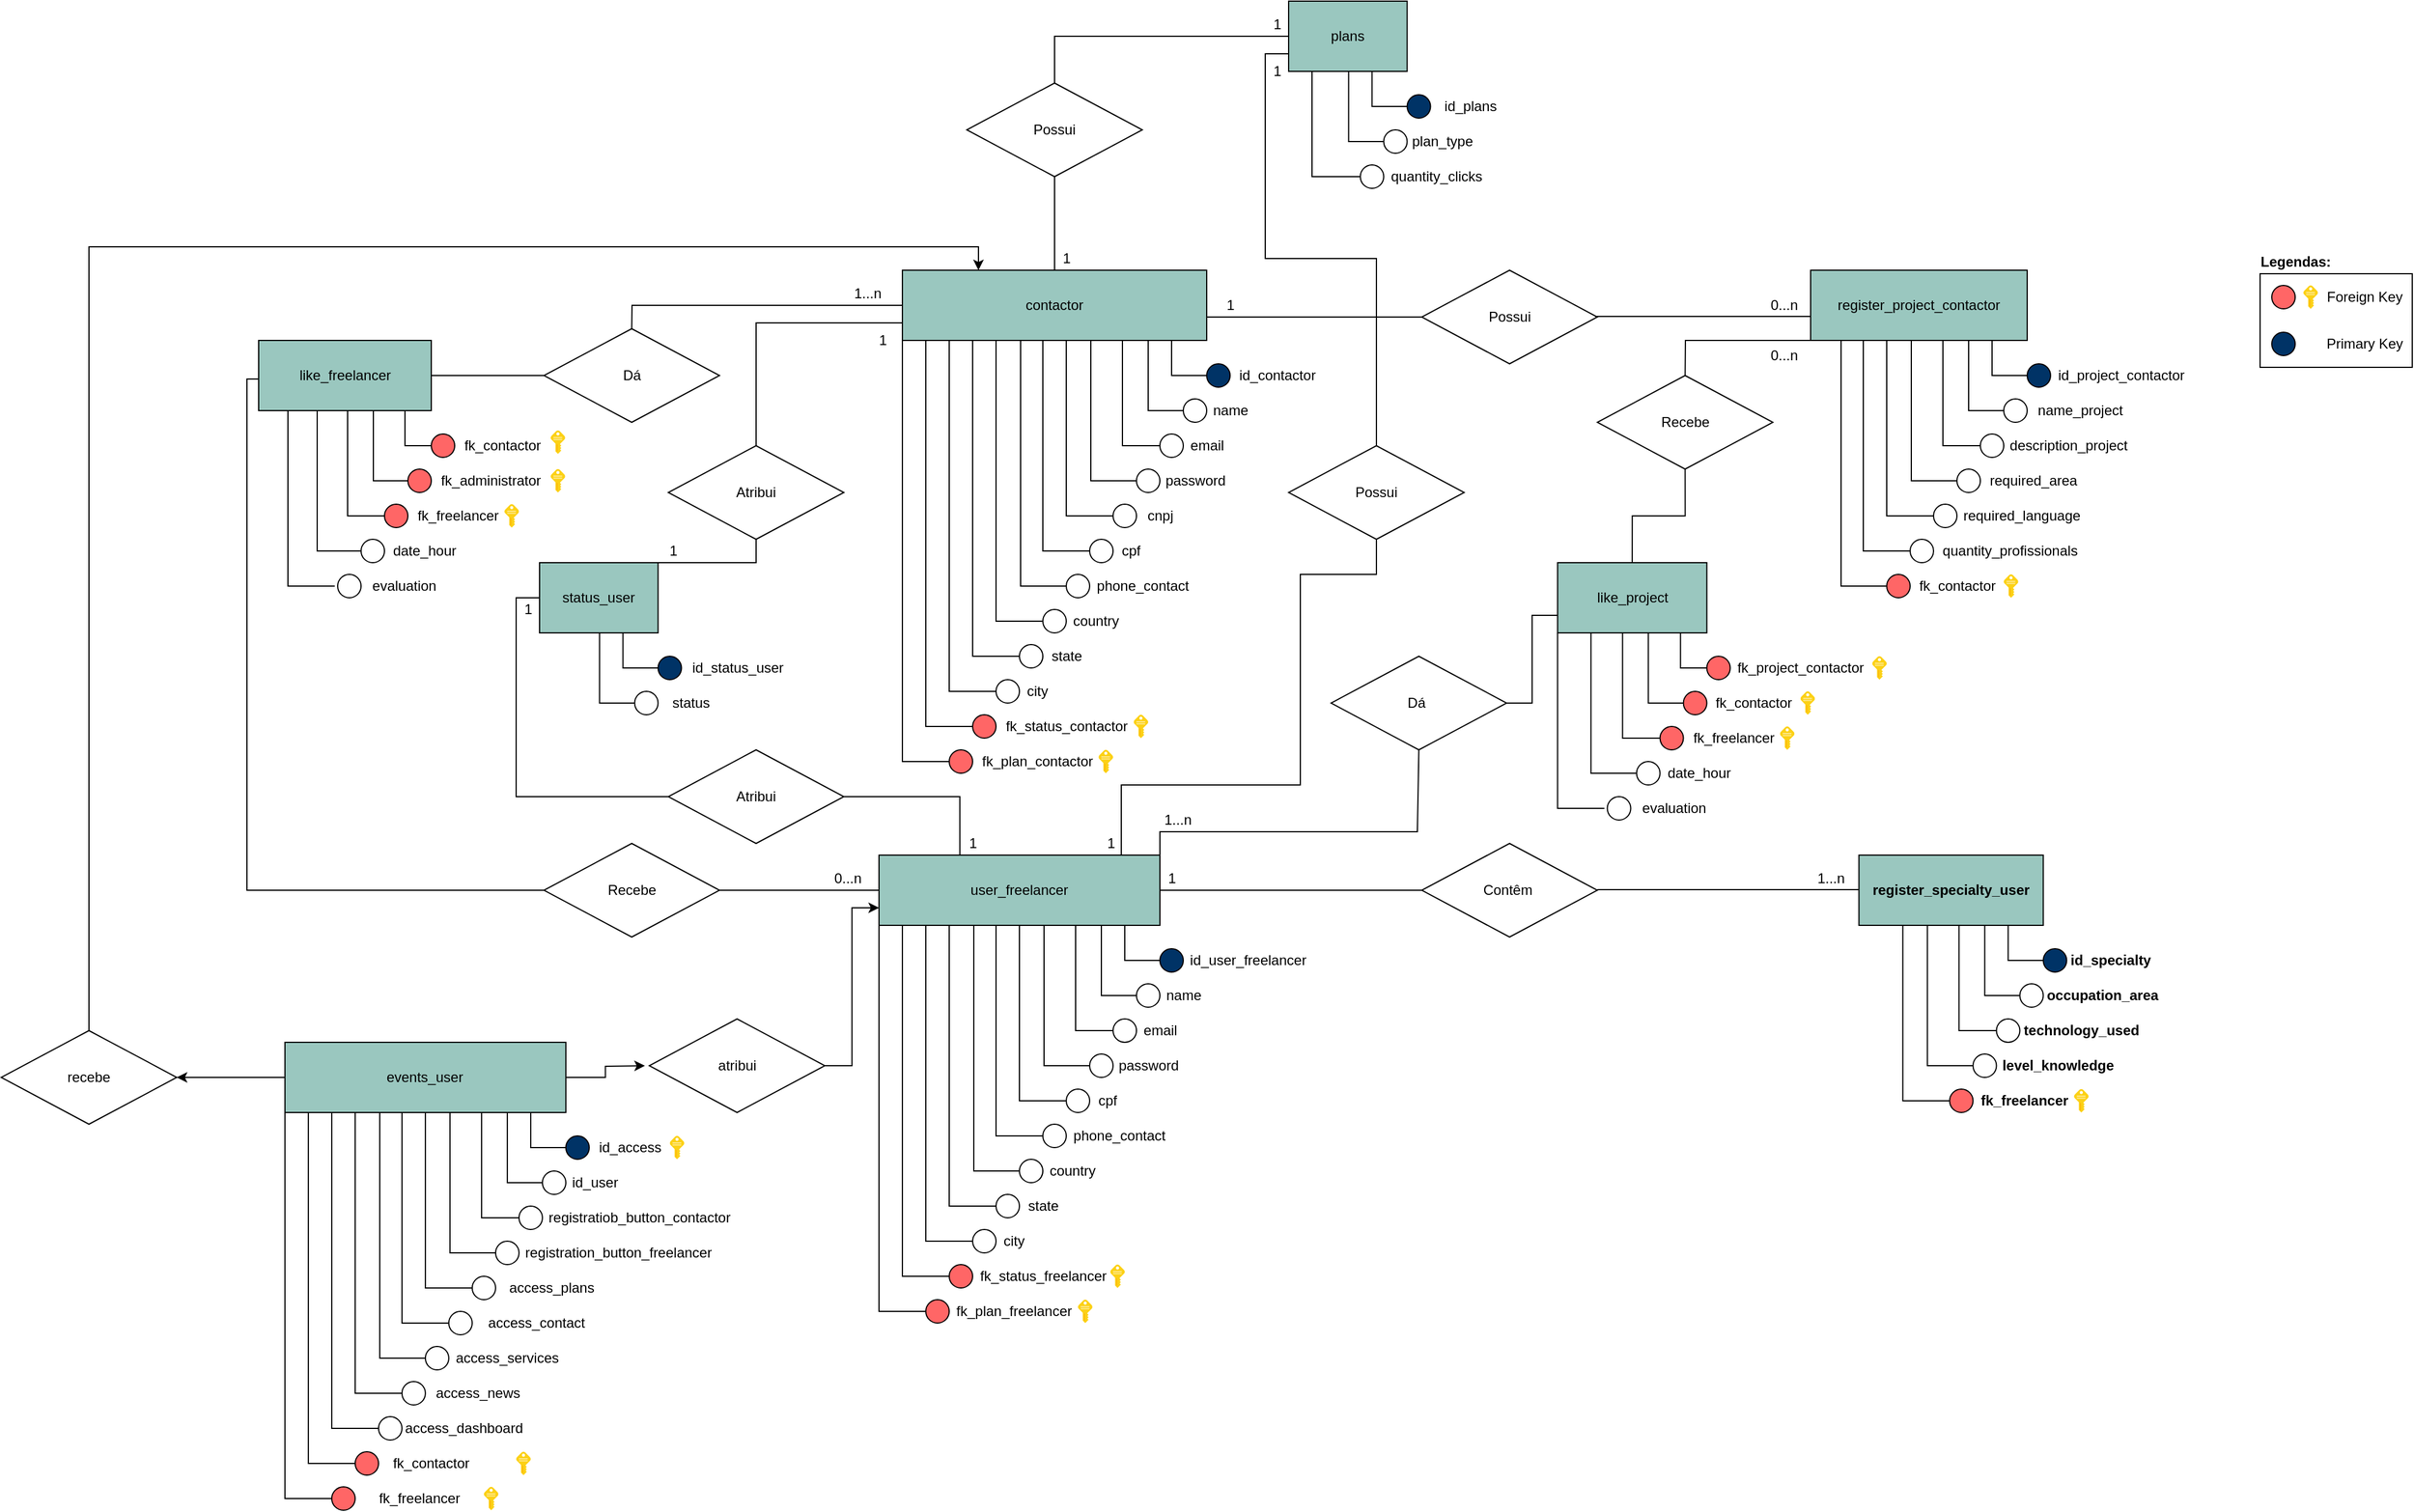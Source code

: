<mxfile version="17.4.6" type="device"><diagram id="AC9-hGRciJ4Uz1YuvJmy" name="Page-1"><mxGraphModel dx="2390" dy="1828" grid="1" gridSize="10" guides="1" tooltips="1" connect="1" arrows="1" fold="1" page="1" pageScale="1" pageWidth="827" pageHeight="1169" math="0" shadow="0"><root><mxCell id="0"/><mxCell id="1" parent="0"/><mxCell id="BqZyvcSAoVXkT7p6j3Tq-6" value="&lt;font style=&quot;vertical-align: inherit&quot;&gt;&lt;font style=&quot;vertical-align: inherit&quot;&gt;contactor&lt;/font&gt;&lt;/font&gt;" style="rounded=0;whiteSpace=wrap;html=1;fillColor=#9AC7BF;" parent="1" vertex="1"><mxGeometry x="-20" y="40" width="260" height="60" as="geometry"/></mxCell><mxCell id="BqZyvcSAoVXkT7p6j3Tq-7" value="" style="ellipse;whiteSpace=wrap;html=1;aspect=fixed;fillColor=#003366;" parent="1" vertex="1"><mxGeometry x="240" y="120" width="20" height="20" as="geometry"/></mxCell><mxCell id="BqZyvcSAoVXkT7p6j3Tq-8" value="" style="endArrow=none;html=1;rounded=0;entryX=0;entryY=0.5;entryDx=0;entryDy=0;" parent="1" target="BqZyvcSAoVXkT7p6j3Tq-7" edge="1"><mxGeometry width="50" height="50" relative="1" as="geometry"><mxPoint x="210" y="100" as="sourcePoint"/><mxPoint x="260" y="280" as="targetPoint"/><Array as="points"><mxPoint x="210" y="130"/></Array></mxGeometry></mxCell><mxCell id="BqZyvcSAoVXkT7p6j3Tq-9" value="" style="ellipse;whiteSpace=wrap;html=1;aspect=fixed;fillColor=#FFFFFF;" parent="1" vertex="1"><mxGeometry x="220" y="150" width="20" height="20" as="geometry"/></mxCell><mxCell id="BqZyvcSAoVXkT7p6j3Tq-10" value="" style="ellipse;whiteSpace=wrap;html=1;aspect=fixed;fillColor=#FFFFFF;" parent="1" vertex="1"><mxGeometry x="160" y="240" width="20" height="20" as="geometry"/></mxCell><mxCell id="BqZyvcSAoVXkT7p6j3Tq-11" value="" style="ellipse;whiteSpace=wrap;html=1;aspect=fixed;fillColor=#FFFFFF;" parent="1" vertex="1"><mxGeometry x="140" y="270" width="20" height="20" as="geometry"/></mxCell><mxCell id="BqZyvcSAoVXkT7p6j3Tq-12" value="" style="ellipse;whiteSpace=wrap;html=1;aspect=fixed;fillColor=#FFFFFF;" parent="1" vertex="1"><mxGeometry x="180" y="210" width="20" height="20" as="geometry"/></mxCell><mxCell id="BqZyvcSAoVXkT7p6j3Tq-13" value="" style="ellipse;whiteSpace=wrap;html=1;aspect=fixed;fillColor=#FFFFFF;" parent="1" vertex="1"><mxGeometry x="200" y="180" width="20" height="20" as="geometry"/></mxCell><mxCell id="BqZyvcSAoVXkT7p6j3Tq-14" value="id_contactor" style="text;html=1;resizable=0;autosize=1;align=center;verticalAlign=middle;points=[];fillColor=none;strokeColor=none;rounded=0;" parent="1" vertex="1"><mxGeometry x="260" y="120" width="80" height="20" as="geometry"/></mxCell><mxCell id="BqZyvcSAoVXkT7p6j3Tq-15" value="name" style="text;html=1;resizable=0;autosize=1;align=center;verticalAlign=middle;points=[];fillColor=none;strokeColor=none;rounded=0;" parent="1" vertex="1"><mxGeometry x="235" y="150" width="50" height="20" as="geometry"/></mxCell><mxCell id="BqZyvcSAoVXkT7p6j3Tq-16" value="email" style="text;html=1;resizable=0;autosize=1;align=center;verticalAlign=middle;points=[];fillColor=none;strokeColor=none;rounded=0;" parent="1" vertex="1"><mxGeometry x="220" y="180" width="40" height="20" as="geometry"/></mxCell><mxCell id="BqZyvcSAoVXkT7p6j3Tq-17" value="password" style="text;html=1;resizable=0;autosize=1;align=center;verticalAlign=middle;points=[];fillColor=none;strokeColor=none;rounded=0;" parent="1" vertex="1"><mxGeometry x="195" y="210" width="70" height="20" as="geometry"/></mxCell><mxCell id="BqZyvcSAoVXkT7p6j3Tq-18" value="cnpj" style="text;html=1;resizable=0;autosize=1;align=center;verticalAlign=middle;points=[];fillColor=none;strokeColor=none;rounded=0;" parent="1" vertex="1"><mxGeometry x="180" y="240" width="40" height="20" as="geometry"/></mxCell><mxCell id="BqZyvcSAoVXkT7p6j3Tq-19" value="cpf" style="text;html=1;resizable=0;autosize=1;align=center;verticalAlign=middle;points=[];fillColor=none;strokeColor=none;rounded=0;" parent="1" vertex="1"><mxGeometry x="160" y="270" width="30" height="20" as="geometry"/></mxCell><mxCell id="BqZyvcSAoVXkT7p6j3Tq-20" value="" style="ellipse;whiteSpace=wrap;html=1;aspect=fixed;fillColor=#FFFFFF;" parent="1" vertex="1"><mxGeometry x="100" y="330" width="20" height="20" as="geometry"/></mxCell><mxCell id="BqZyvcSAoVXkT7p6j3Tq-21" value="" style="ellipse;whiteSpace=wrap;html=1;aspect=fixed;fillColor=#FFFFFF;" parent="1" vertex="1"><mxGeometry x="120" y="300" width="20" height="20" as="geometry"/></mxCell><mxCell id="BqZyvcSAoVXkT7p6j3Tq-22" value="phone_contact" style="text;html=1;resizable=0;autosize=1;align=center;verticalAlign=middle;points=[];fillColor=none;strokeColor=none;rounded=0;" parent="1" vertex="1"><mxGeometry x="140" y="300" width="90" height="20" as="geometry"/></mxCell><mxCell id="BqZyvcSAoVXkT7p6j3Tq-23" value="country" style="text;html=1;resizable=0;autosize=1;align=center;verticalAlign=middle;points=[];fillColor=none;strokeColor=none;rounded=0;" parent="1" vertex="1"><mxGeometry x="120" y="330" width="50" height="20" as="geometry"/></mxCell><mxCell id="BqZyvcSAoVXkT7p6j3Tq-24" value="" style="endArrow=none;html=1;rounded=0;exitX=0;exitY=0.5;exitDx=0;exitDy=0;" parent="1" source="BqZyvcSAoVXkT7p6j3Tq-9" edge="1"><mxGeometry width="50" height="50" relative="1" as="geometry"><mxPoint x="150" y="160" as="sourcePoint"/><mxPoint x="190" y="100" as="targetPoint"/><Array as="points"><mxPoint x="190" y="160"/></Array></mxGeometry></mxCell><mxCell id="BqZyvcSAoVXkT7p6j3Tq-25" value="" style="endArrow=none;html=1;rounded=0;exitX=0;exitY=0.5;exitDx=0;exitDy=0;" parent="1" source="BqZyvcSAoVXkT7p6j3Tq-13" edge="1"><mxGeometry width="50" height="50" relative="1" as="geometry"><mxPoint x="110" y="220" as="sourcePoint"/><mxPoint x="168" y="100" as="targetPoint"/><Array as="points"><mxPoint x="168" y="190"/></Array></mxGeometry></mxCell><mxCell id="BqZyvcSAoVXkT7p6j3Tq-26" value="" style="endArrow=none;html=1;rounded=0;exitX=0;exitY=0.5;exitDx=0;exitDy=0;" parent="1" source="BqZyvcSAoVXkT7p6j3Tq-12" edge="1"><mxGeometry width="50" height="50" relative="1" as="geometry"><mxPoint x="70" y="200" as="sourcePoint"/><mxPoint x="141" y="100" as="targetPoint"/><Array as="points"><mxPoint x="141" y="220"/></Array></mxGeometry></mxCell><mxCell id="BqZyvcSAoVXkT7p6j3Tq-27" value="" style="endArrow=none;html=1;rounded=0;exitX=0;exitY=0.5;exitDx=0;exitDy=0;" parent="1" source="BqZyvcSAoVXkT7p6j3Tq-10" edge="1"><mxGeometry width="50" height="50" relative="1" as="geometry"><mxPoint x="70" y="250" as="sourcePoint"/><mxPoint x="120" y="100" as="targetPoint"/><Array as="points"><mxPoint x="120" y="250"/></Array></mxGeometry></mxCell><mxCell id="BqZyvcSAoVXkT7p6j3Tq-28" value="" style="endArrow=none;html=1;rounded=0;exitX=0;exitY=0.5;exitDx=0;exitDy=0;" parent="1" source="BqZyvcSAoVXkT7p6j3Tq-11" edge="1"><mxGeometry width="50" height="50" relative="1" as="geometry"><mxPoint x="10" y="240" as="sourcePoint"/><mxPoint x="100" y="100" as="targetPoint"/><Array as="points"><mxPoint x="100" y="280"/></Array></mxGeometry></mxCell><mxCell id="BqZyvcSAoVXkT7p6j3Tq-29" value="" style="endArrow=none;html=1;rounded=0;exitX=0;exitY=0.5;exitDx=0;exitDy=0;" parent="1" source="BqZyvcSAoVXkT7p6j3Tq-21" edge="1"><mxGeometry width="50" height="50" relative="1" as="geometry"><mxPoint x="10" y="280" as="sourcePoint"/><mxPoint x="81" y="100" as="targetPoint"/><Array as="points"><mxPoint x="81" y="310"/></Array></mxGeometry></mxCell><mxCell id="BqZyvcSAoVXkT7p6j3Tq-30" value="" style="endArrow=none;html=1;rounded=0;exitX=0;exitY=0.5;exitDx=0;exitDy=0;" parent="1" source="BqZyvcSAoVXkT7p6j3Tq-20" edge="1"><mxGeometry width="50" height="50" relative="1" as="geometry"><mxPoint x="30" y="360" as="sourcePoint"/><mxPoint x="60" y="100" as="targetPoint"/><Array as="points"><mxPoint x="60" y="340"/></Array></mxGeometry></mxCell><mxCell id="BqZyvcSAoVXkT7p6j3Tq-31" value="" style="shape=image;html=1;verticalAlign=top;verticalLabelPosition=bottom;labelBackgroundColor=#ffffff;imageAspect=0;aspect=fixed;image=https://cdn2.iconfinder.com/data/icons/flat-icons-19/128/Light_bulb.png;fillColor=#003366;" parent="1" vertex="1"><mxGeometry x="335" y="120" width="20" height="20" as="geometry"/></mxCell><mxCell id="BqZyvcSAoVXkT7p6j3Tq-33" value="" style="endArrow=none;html=1;rounded=0;exitX=0;exitY=0.5;exitDx=0;exitDy=0;" parent="1" source="BqZyvcSAoVXkT7p6j3Tq-34" edge="1"><mxGeometry width="50" height="50" relative="1" as="geometry"><mxPoint x="70" y="360" as="sourcePoint"/><mxPoint x="40" y="100" as="targetPoint"/><Array as="points"><mxPoint x="40" y="370"/></Array></mxGeometry></mxCell><mxCell id="BqZyvcSAoVXkT7p6j3Tq-34" value="" style="ellipse;whiteSpace=wrap;html=1;aspect=fixed;fillColor=#FFFFFF;" parent="1" vertex="1"><mxGeometry x="80" y="360" width="20" height="20" as="geometry"/></mxCell><mxCell id="BqZyvcSAoVXkT7p6j3Tq-35" value="state" style="text;html=1;resizable=0;autosize=1;align=center;verticalAlign=middle;points=[];fillColor=none;strokeColor=none;rounded=0;" parent="1" vertex="1"><mxGeometry x="100" y="360" width="40" height="20" as="geometry"/></mxCell><mxCell id="BqZyvcSAoVXkT7p6j3Tq-36" value="" style="ellipse;whiteSpace=wrap;html=1;aspect=fixed;fillColor=#FFFFFF;" parent="1" vertex="1"><mxGeometry x="60" y="390" width="20" height="20" as="geometry"/></mxCell><mxCell id="BqZyvcSAoVXkT7p6j3Tq-37" value="" style="endArrow=none;html=1;rounded=0;exitX=0;exitY=0.5;exitDx=0;exitDy=0;" parent="1" source="BqZyvcSAoVXkT7p6j3Tq-36" edge="1"><mxGeometry width="50" height="50" relative="1" as="geometry"><mxPoint x="60" y="370" as="sourcePoint"/><mxPoint x="20" y="100" as="targetPoint"/><Array as="points"><mxPoint x="20" y="400"/></Array></mxGeometry></mxCell><mxCell id="BqZyvcSAoVXkT7p6j3Tq-38" value="city" style="text;html=1;resizable=0;autosize=1;align=center;verticalAlign=middle;points=[];fillColor=none;strokeColor=none;rounded=0;" parent="1" vertex="1"><mxGeometry x="80" y="390" width="30" height="20" as="geometry"/></mxCell><mxCell id="BqZyvcSAoVXkT7p6j3Tq-39" value="user_freelancer" style="rounded=0;whiteSpace=wrap;html=1;fillColor=#9AC7BF;" parent="1" vertex="1"><mxGeometry x="-40" y="540" width="240" height="60" as="geometry"/></mxCell><mxCell id="BqZyvcSAoVXkT7p6j3Tq-40" value="" style="ellipse;whiteSpace=wrap;html=1;aspect=fixed;fillColor=#003366;" parent="1" vertex="1"><mxGeometry x="200" y="620" width="20" height="20" as="geometry"/></mxCell><mxCell id="BqZyvcSAoVXkT7p6j3Tq-41" value="" style="endArrow=none;html=1;rounded=0;entryX=0;entryY=0.5;entryDx=0;entryDy=0;" parent="1" target="BqZyvcSAoVXkT7p6j3Tq-40" edge="1"><mxGeometry width="50" height="50" relative="1" as="geometry"><mxPoint x="170" y="600" as="sourcePoint"/><mxPoint x="220" y="780" as="targetPoint"/><Array as="points"><mxPoint x="170" y="630"/></Array></mxGeometry></mxCell><mxCell id="BqZyvcSAoVXkT7p6j3Tq-42" value="" style="ellipse;whiteSpace=wrap;html=1;aspect=fixed;fillColor=#FFFFFF;" parent="1" vertex="1"><mxGeometry x="180" y="650" width="20" height="20" as="geometry"/></mxCell><mxCell id="BqZyvcSAoVXkT7p6j3Tq-43" value="" style="ellipse;whiteSpace=wrap;html=1;aspect=fixed;fillColor=#FFFFFF;" parent="1" vertex="1"><mxGeometry x="120" y="740" width="20" height="20" as="geometry"/></mxCell><mxCell id="BqZyvcSAoVXkT7p6j3Tq-44" value="" style="ellipse;whiteSpace=wrap;html=1;aspect=fixed;fillColor=#FFFFFF;" parent="1" vertex="1"><mxGeometry x="100" y="770" width="20" height="20" as="geometry"/></mxCell><mxCell id="BqZyvcSAoVXkT7p6j3Tq-45" value="" style="ellipse;whiteSpace=wrap;html=1;aspect=fixed;fillColor=#FFFFFF;" parent="1" vertex="1"><mxGeometry x="140" y="710" width="20" height="20" as="geometry"/></mxCell><mxCell id="BqZyvcSAoVXkT7p6j3Tq-46" value="" style="ellipse;whiteSpace=wrap;html=1;aspect=fixed;fillColor=#FFFFFF;" parent="1" vertex="1"><mxGeometry x="160" y="680" width="20" height="20" as="geometry"/></mxCell><mxCell id="BqZyvcSAoVXkT7p6j3Tq-47" value="id_user_freelancer" style="text;html=1;resizable=0;autosize=1;align=center;verticalAlign=middle;points=[];fillColor=none;strokeColor=none;rounded=0;" parent="1" vertex="1"><mxGeometry x="220" y="620" width="110" height="20" as="geometry"/></mxCell><mxCell id="BqZyvcSAoVXkT7p6j3Tq-48" value="name" style="text;html=1;resizable=0;autosize=1;align=center;verticalAlign=middle;points=[];fillColor=none;strokeColor=none;rounded=0;" parent="1" vertex="1"><mxGeometry x="195" y="650" width="50" height="20" as="geometry"/></mxCell><mxCell id="BqZyvcSAoVXkT7p6j3Tq-49" value="email" style="text;html=1;resizable=0;autosize=1;align=center;verticalAlign=middle;points=[];fillColor=none;strokeColor=none;rounded=0;" parent="1" vertex="1"><mxGeometry x="180" y="680" width="40" height="20" as="geometry"/></mxCell><mxCell id="BqZyvcSAoVXkT7p6j3Tq-50" value="password" style="text;html=1;resizable=0;autosize=1;align=center;verticalAlign=middle;points=[];fillColor=none;strokeColor=none;rounded=0;" parent="1" vertex="1"><mxGeometry x="155" y="710" width="70" height="20" as="geometry"/></mxCell><mxCell id="BqZyvcSAoVXkT7p6j3Tq-51" value="cpf" style="text;html=1;resizable=0;autosize=1;align=center;verticalAlign=middle;points=[];fillColor=none;strokeColor=none;rounded=0;" parent="1" vertex="1"><mxGeometry x="140" y="740" width="30" height="20" as="geometry"/></mxCell><mxCell id="BqZyvcSAoVXkT7p6j3Tq-52" value="phone_contact" style="text;html=1;resizable=0;autosize=1;align=center;verticalAlign=middle;points=[];fillColor=none;strokeColor=none;rounded=0;" parent="1" vertex="1"><mxGeometry x="120" y="770" width="90" height="20" as="geometry"/></mxCell><mxCell id="BqZyvcSAoVXkT7p6j3Tq-53" value="" style="ellipse;whiteSpace=wrap;html=1;aspect=fixed;fillColor=#FFFFFF;" parent="1" vertex="1"><mxGeometry x="60" y="830" width="20" height="20" as="geometry"/></mxCell><mxCell id="BqZyvcSAoVXkT7p6j3Tq-54" value="" style="ellipse;whiteSpace=wrap;html=1;aspect=fixed;fillColor=#FFFFFF;" parent="1" vertex="1"><mxGeometry x="80" y="800" width="20" height="20" as="geometry"/></mxCell><mxCell id="BqZyvcSAoVXkT7p6j3Tq-56" value="country" style="text;html=1;resizable=0;autosize=1;align=center;verticalAlign=middle;points=[];fillColor=none;strokeColor=none;rounded=0;" parent="1" vertex="1"><mxGeometry x="100" y="800" width="50" height="20" as="geometry"/></mxCell><mxCell id="BqZyvcSAoVXkT7p6j3Tq-57" value="" style="endArrow=none;html=1;rounded=0;exitX=0;exitY=0.5;exitDx=0;exitDy=0;" parent="1" source="BqZyvcSAoVXkT7p6j3Tq-42" edge="1"><mxGeometry width="50" height="50" relative="1" as="geometry"><mxPoint x="110" y="660" as="sourcePoint"/><mxPoint x="150" y="600" as="targetPoint"/><Array as="points"><mxPoint x="150" y="660"/></Array></mxGeometry></mxCell><mxCell id="BqZyvcSAoVXkT7p6j3Tq-58" value="" style="endArrow=none;html=1;rounded=0;exitX=0;exitY=0.5;exitDx=0;exitDy=0;" parent="1" source="BqZyvcSAoVXkT7p6j3Tq-46" edge="1"><mxGeometry width="50" height="50" relative="1" as="geometry"><mxPoint x="70" y="720" as="sourcePoint"/><mxPoint x="128" y="600" as="targetPoint"/><Array as="points"><mxPoint x="128" y="690"/></Array></mxGeometry></mxCell><mxCell id="BqZyvcSAoVXkT7p6j3Tq-59" value="" style="endArrow=none;html=1;rounded=0;exitX=0;exitY=0.5;exitDx=0;exitDy=0;" parent="1" source="BqZyvcSAoVXkT7p6j3Tq-45" edge="1"><mxGeometry width="50" height="50" relative="1" as="geometry"><mxPoint x="30" y="700" as="sourcePoint"/><mxPoint x="101" y="600" as="targetPoint"/><Array as="points"><mxPoint x="101" y="720"/></Array></mxGeometry></mxCell><mxCell id="BqZyvcSAoVXkT7p6j3Tq-60" value="" style="endArrow=none;html=1;rounded=0;exitX=0;exitY=0.5;exitDx=0;exitDy=0;" parent="1" source="BqZyvcSAoVXkT7p6j3Tq-43" edge="1"><mxGeometry width="50" height="50" relative="1" as="geometry"><mxPoint x="30" y="750" as="sourcePoint"/><mxPoint x="80" y="600" as="targetPoint"/><Array as="points"><mxPoint x="80" y="750"/></Array></mxGeometry></mxCell><mxCell id="BqZyvcSAoVXkT7p6j3Tq-61" value="" style="endArrow=none;html=1;rounded=0;exitX=0;exitY=0.5;exitDx=0;exitDy=0;" parent="1" source="BqZyvcSAoVXkT7p6j3Tq-44" edge="1"><mxGeometry width="50" height="50" relative="1" as="geometry"><mxPoint x="-30" y="740" as="sourcePoint"/><mxPoint x="60" y="600" as="targetPoint"/><Array as="points"><mxPoint x="60" y="780"/></Array></mxGeometry></mxCell><mxCell id="BqZyvcSAoVXkT7p6j3Tq-62" value="" style="endArrow=none;html=1;rounded=0;exitX=0;exitY=0.5;exitDx=0;exitDy=0;" parent="1" source="BqZyvcSAoVXkT7p6j3Tq-54" edge="1"><mxGeometry width="50" height="50" relative="1" as="geometry"><mxPoint x="-30" y="780" as="sourcePoint"/><mxPoint x="41" y="600" as="targetPoint"/><Array as="points"><mxPoint x="41" y="810"/></Array></mxGeometry></mxCell><mxCell id="BqZyvcSAoVXkT7p6j3Tq-63" value="" style="endArrow=none;html=1;rounded=0;exitX=0;exitY=0.5;exitDx=0;exitDy=0;" parent="1" source="BqZyvcSAoVXkT7p6j3Tq-53" edge="1"><mxGeometry width="50" height="50" relative="1" as="geometry"><mxPoint x="-10" y="860" as="sourcePoint"/><mxPoint x="20" y="600" as="targetPoint"/><Array as="points"><mxPoint x="20" y="840"/></Array></mxGeometry></mxCell><mxCell id="BqZyvcSAoVXkT7p6j3Tq-64" value="" style="shape=image;html=1;verticalAlign=top;verticalLabelPosition=bottom;labelBackgroundColor=#ffffff;imageAspect=0;aspect=fixed;image=https://cdn2.iconfinder.com/data/icons/flat-icons-19/128/Light_bulb.png;fillColor=#003366;" parent="1" vertex="1"><mxGeometry x="330" y="620" width="20" height="20" as="geometry"/></mxCell><mxCell id="BqZyvcSAoVXkT7p6j3Tq-65" value="" style="endArrow=none;html=1;rounded=0;exitX=0;exitY=0.5;exitDx=0;exitDy=0;" parent="1" source="BqZyvcSAoVXkT7p6j3Tq-66" edge="1"><mxGeometry width="50" height="50" relative="1" as="geometry"><mxPoint x="30" y="860" as="sourcePoint"/><mxPoint y="600" as="targetPoint"/><Array as="points"><mxPoint y="870"/></Array></mxGeometry></mxCell><mxCell id="BqZyvcSAoVXkT7p6j3Tq-66" value="" style="ellipse;whiteSpace=wrap;html=1;aspect=fixed;fillColor=#FFFFFF;" parent="1" vertex="1"><mxGeometry x="40" y="860" width="20" height="20" as="geometry"/></mxCell><mxCell id="BqZyvcSAoVXkT7p6j3Tq-67" value="state" style="text;html=1;resizable=0;autosize=1;align=center;verticalAlign=middle;points=[];fillColor=none;strokeColor=none;rounded=0;" parent="1" vertex="1"><mxGeometry x="80" y="830" width="40" height="20" as="geometry"/></mxCell><mxCell id="BqZyvcSAoVXkT7p6j3Tq-70" value="city" style="text;html=1;resizable=0;autosize=1;align=center;verticalAlign=middle;points=[];fillColor=none;strokeColor=none;rounded=0;" parent="1" vertex="1"><mxGeometry x="60" y="860" width="30" height="20" as="geometry"/></mxCell><mxCell id="BqZyvcSAoVXkT7p6j3Tq-72" value="register_project_contactor" style="rounded=0;whiteSpace=wrap;html=1;fillColor=#9AC7BF;" parent="1" vertex="1"><mxGeometry x="756" y="40" width="185" height="60" as="geometry"/></mxCell><mxCell id="BqZyvcSAoVXkT7p6j3Tq-73" value="" style="ellipse;whiteSpace=wrap;html=1;aspect=fixed;fillColor=#003366;" parent="1" vertex="1"><mxGeometry x="941" y="120" width="20" height="20" as="geometry"/></mxCell><mxCell id="BqZyvcSAoVXkT7p6j3Tq-74" value="" style="endArrow=none;html=1;rounded=0;entryX=0;entryY=0.5;entryDx=0;entryDy=0;" parent="1" target="BqZyvcSAoVXkT7p6j3Tq-73" edge="1"><mxGeometry width="50" height="50" relative="1" as="geometry"><mxPoint x="911" y="100" as="sourcePoint"/><mxPoint x="961" y="280" as="targetPoint"/><Array as="points"><mxPoint x="911" y="130"/></Array></mxGeometry></mxCell><mxCell id="BqZyvcSAoVXkT7p6j3Tq-75" value="" style="ellipse;whiteSpace=wrap;html=1;aspect=fixed;fillColor=#FFFFFF;" parent="1" vertex="1"><mxGeometry x="921" y="150" width="20" height="20" as="geometry"/></mxCell><mxCell id="BqZyvcSAoVXkT7p6j3Tq-76" value="" style="ellipse;whiteSpace=wrap;html=1;aspect=fixed;fillColor=#FFFFFF;" parent="1" vertex="1"><mxGeometry x="861" y="240" width="20" height="20" as="geometry"/></mxCell><mxCell id="BqZyvcSAoVXkT7p6j3Tq-77" value="" style="ellipse;whiteSpace=wrap;html=1;aspect=fixed;fillColor=#FFFFFF;" parent="1" vertex="1"><mxGeometry x="841" y="270" width="20" height="20" as="geometry"/></mxCell><mxCell id="BqZyvcSAoVXkT7p6j3Tq-78" value="" style="ellipse;whiteSpace=wrap;html=1;aspect=fixed;fillColor=#FFFFFF;" parent="1" vertex="1"><mxGeometry x="881" y="210" width="20" height="20" as="geometry"/></mxCell><mxCell id="BqZyvcSAoVXkT7p6j3Tq-79" value="" style="ellipse;whiteSpace=wrap;html=1;aspect=fixed;fillColor=#FFFFFF;" parent="1" vertex="1"><mxGeometry x="901" y="180" width="20" height="20" as="geometry"/></mxCell><mxCell id="BqZyvcSAoVXkT7p6j3Tq-80" value="id_project_contactor" style="text;html=1;resizable=0;autosize=1;align=center;verticalAlign=middle;points=[];fillColor=none;strokeColor=none;rounded=0;" parent="1" vertex="1"><mxGeometry x="961" y="120" width="120" height="20" as="geometry"/></mxCell><mxCell id="BqZyvcSAoVXkT7p6j3Tq-81" value="name_project" style="text;html=1;resizable=0;autosize=1;align=center;verticalAlign=middle;points=[];fillColor=none;strokeColor=none;rounded=0;" parent="1" vertex="1"><mxGeometry x="941" y="150" width="90" height="20" as="geometry"/></mxCell><mxCell id="BqZyvcSAoVXkT7p6j3Tq-82" value="description_project" style="text;html=1;resizable=0;autosize=1;align=center;verticalAlign=middle;points=[];fillColor=none;strokeColor=none;rounded=0;" parent="1" vertex="1"><mxGeometry x="916" y="180" width="120" height="20" as="geometry"/></mxCell><mxCell id="BqZyvcSAoVXkT7p6j3Tq-83" value="required_area" style="text;html=1;resizable=0;autosize=1;align=center;verticalAlign=middle;points=[];fillColor=none;strokeColor=none;rounded=0;" parent="1" vertex="1"><mxGeometry x="901" y="210" width="90" height="20" as="geometry"/></mxCell><mxCell id="BqZyvcSAoVXkT7p6j3Tq-84" value="required_language" style="text;html=1;resizable=0;autosize=1;align=center;verticalAlign=middle;points=[];fillColor=none;strokeColor=none;rounded=0;" parent="1" vertex="1"><mxGeometry x="876" y="240" width="120" height="20" as="geometry"/></mxCell><mxCell id="BqZyvcSAoVXkT7p6j3Tq-85" value="quantity_profissionals" style="text;html=1;resizable=0;autosize=1;align=center;verticalAlign=middle;points=[];fillColor=none;strokeColor=none;rounded=0;" parent="1" vertex="1"><mxGeometry x="861" y="270" width="130" height="20" as="geometry"/></mxCell><mxCell id="BqZyvcSAoVXkT7p6j3Tq-87" value="" style="ellipse;whiteSpace=wrap;html=1;aspect=fixed;fillColor=#FF6666;" parent="1" vertex="1"><mxGeometry x="821" y="300" width="20" height="20" as="geometry"/></mxCell><mxCell id="BqZyvcSAoVXkT7p6j3Tq-88" value="fk_contactor" style="text;html=1;resizable=0;autosize=1;align=center;verticalAlign=middle;points=[];fillColor=none;strokeColor=none;rounded=0;" parent="1" vertex="1"><mxGeometry x="841" y="300" width="80" height="20" as="geometry"/></mxCell><mxCell id="BqZyvcSAoVXkT7p6j3Tq-89" value="" style="endArrow=none;html=1;rounded=0;exitX=0;exitY=0.5;exitDx=0;exitDy=0;" parent="1" source="BqZyvcSAoVXkT7p6j3Tq-75" edge="1"><mxGeometry width="50" height="50" relative="1" as="geometry"><mxPoint x="851" y="160" as="sourcePoint"/><mxPoint x="891" y="100" as="targetPoint"/><Array as="points"><mxPoint x="891" y="160"/></Array></mxGeometry></mxCell><mxCell id="BqZyvcSAoVXkT7p6j3Tq-90" value="" style="endArrow=none;html=1;rounded=0;exitX=0;exitY=0.5;exitDx=0;exitDy=0;" parent="1" source="BqZyvcSAoVXkT7p6j3Tq-79" edge="1"><mxGeometry width="50" height="50" relative="1" as="geometry"><mxPoint x="811" y="220" as="sourcePoint"/><mxPoint x="869" y="100" as="targetPoint"/><Array as="points"><mxPoint x="869" y="190"/></Array></mxGeometry></mxCell><mxCell id="BqZyvcSAoVXkT7p6j3Tq-91" value="" style="endArrow=none;html=1;rounded=0;exitX=0;exitY=0.5;exitDx=0;exitDy=0;" parent="1" source="BqZyvcSAoVXkT7p6j3Tq-78" edge="1"><mxGeometry width="50" height="50" relative="1" as="geometry"><mxPoint x="771" y="200" as="sourcePoint"/><mxPoint x="842" y="100" as="targetPoint"/><Array as="points"><mxPoint x="842" y="220"/></Array></mxGeometry></mxCell><mxCell id="BqZyvcSAoVXkT7p6j3Tq-92" value="" style="endArrow=none;html=1;rounded=0;exitX=0;exitY=0.5;exitDx=0;exitDy=0;" parent="1" source="BqZyvcSAoVXkT7p6j3Tq-76" edge="1"><mxGeometry width="50" height="50" relative="1" as="geometry"><mxPoint x="771" y="250" as="sourcePoint"/><mxPoint x="821" y="100" as="targetPoint"/><Array as="points"><mxPoint x="821" y="250"/></Array></mxGeometry></mxCell><mxCell id="BqZyvcSAoVXkT7p6j3Tq-93" value="" style="endArrow=none;html=1;rounded=0;exitX=0;exitY=0.5;exitDx=0;exitDy=0;" parent="1" source="BqZyvcSAoVXkT7p6j3Tq-77" edge="1"><mxGeometry width="50" height="50" relative="1" as="geometry"><mxPoint x="711" y="240" as="sourcePoint"/><mxPoint x="801" y="100" as="targetPoint"/><Array as="points"><mxPoint x="801" y="280"/></Array></mxGeometry></mxCell><mxCell id="BqZyvcSAoVXkT7p6j3Tq-94" value="" style="endArrow=none;html=1;rounded=0;exitX=0;exitY=0.5;exitDx=0;exitDy=0;" parent="1" source="BqZyvcSAoVXkT7p6j3Tq-87" edge="1"><mxGeometry width="50" height="50" relative="1" as="geometry"><mxPoint x="711" y="280" as="sourcePoint"/><mxPoint x="782" y="100" as="targetPoint"/><Array as="points"><mxPoint x="782" y="310"/></Array></mxGeometry></mxCell><mxCell id="BqZyvcSAoVXkT7p6j3Tq-100" value="" style="endArrow=none;html=1;rounded=0;exitX=0;exitY=0.5;exitDx=0;exitDy=0;" parent="1" source="BqZyvcSAoVXkT7p6j3Tq-101" edge="1"><mxGeometry width="50" height="50" relative="1" as="geometry"><mxPoint x="40" y="400" as="sourcePoint"/><mxPoint y="100" as="targetPoint"/><Array as="points"><mxPoint y="430"/></Array></mxGeometry></mxCell><mxCell id="BqZyvcSAoVXkT7p6j3Tq-101" value="" style="ellipse;whiteSpace=wrap;html=1;aspect=fixed;fillColor=#FF6666;strokeColor=#000000;" parent="1" vertex="1"><mxGeometry x="40" y="420" width="20" height="20" as="geometry"/></mxCell><mxCell id="BqZyvcSAoVXkT7p6j3Tq-103" value="" style="endArrow=none;html=1;rounded=0;exitX=0;exitY=0.5;exitDx=0;exitDy=0;" parent="1" source="BqZyvcSAoVXkT7p6j3Tq-104" edge="1"><mxGeometry width="50" height="50" relative="1" as="geometry"><mxPoint y="450" as="sourcePoint"/><mxPoint x="-20" y="100" as="targetPoint"/><Array as="points"><mxPoint x="-20" y="460"/></Array></mxGeometry></mxCell><mxCell id="BqZyvcSAoVXkT7p6j3Tq-104" value="" style="ellipse;whiteSpace=wrap;html=1;aspect=fixed;fillColor=#FF6666;" parent="1" vertex="1"><mxGeometry x="20" y="450" width="20" height="20" as="geometry"/></mxCell><mxCell id="BqZyvcSAoVXkT7p6j3Tq-108" value="" style="sketch=0;aspect=fixed;html=1;points=[];align=center;image;fontSize=12;image=img/lib/mscae/Key.svg;fillColor=#FF6666;" parent="1" vertex="1"><mxGeometry x="921" y="300" width="12.4" height="20" as="geometry"/></mxCell><mxCell id="BqZyvcSAoVXkT7p6j3Tq-109" value="register_specialty_user" style="rounded=0;whiteSpace=wrap;html=1;fillColor=#9AC7BF;fontStyle=1" parent="1" vertex="1"><mxGeometry x="797.25" y="540" width="157.5" height="60" as="geometry"/></mxCell><mxCell id="BqZyvcSAoVXkT7p6j3Tq-110" value="" style="ellipse;whiteSpace=wrap;html=1;aspect=fixed;fillColor=#003366;fontStyle=1" parent="1" vertex="1"><mxGeometry x="954.75" y="620" width="20" height="20" as="geometry"/></mxCell><mxCell id="BqZyvcSAoVXkT7p6j3Tq-111" value="" style="endArrow=none;html=1;rounded=0;entryX=0;entryY=0.5;entryDx=0;entryDy=0;fontStyle=1" parent="1" target="BqZyvcSAoVXkT7p6j3Tq-110" edge="1"><mxGeometry width="50" height="50" relative="1" as="geometry"><mxPoint x="924.75" y="600" as="sourcePoint"/><mxPoint x="974.75" y="780" as="targetPoint"/><Array as="points"><mxPoint x="924.75" y="630"/></Array></mxGeometry></mxCell><mxCell id="BqZyvcSAoVXkT7p6j3Tq-112" value="" style="ellipse;whiteSpace=wrap;html=1;aspect=fixed;fillColor=#FFFFFF;fontStyle=1" parent="1" vertex="1"><mxGeometry x="934.75" y="650" width="20" height="20" as="geometry"/></mxCell><mxCell id="BqZyvcSAoVXkT7p6j3Tq-113" value="" style="ellipse;whiteSpace=wrap;html=1;aspect=fixed;fillColor=#FF6666;fontStyle=1" parent="1" vertex="1"><mxGeometry x="874.75" y="740" width="20" height="20" as="geometry"/></mxCell><mxCell id="BqZyvcSAoVXkT7p6j3Tq-115" value="" style="ellipse;whiteSpace=wrap;html=1;aspect=fixed;fillColor=#FFFFFF;fontStyle=1" parent="1" vertex="1"><mxGeometry x="894.75" y="710" width="20" height="20" as="geometry"/></mxCell><mxCell id="BqZyvcSAoVXkT7p6j3Tq-116" value="" style="ellipse;whiteSpace=wrap;html=1;aspect=fixed;fillColor=#FFFFFF;fontStyle=1" parent="1" vertex="1"><mxGeometry x="914.75" y="680" width="20" height="20" as="geometry"/></mxCell><mxCell id="BqZyvcSAoVXkT7p6j3Tq-117" value="id_specialty" style="text;html=1;resizable=0;autosize=1;align=center;verticalAlign=middle;points=[];fillColor=none;strokeColor=none;rounded=0;fontStyle=1" parent="1" vertex="1"><mxGeometry x="972.25" y="620" width="80" height="20" as="geometry"/></mxCell><mxCell id="BqZyvcSAoVXkT7p6j3Tq-118" value="occupation_area" style="text;html=1;resizable=0;autosize=1;align=center;verticalAlign=middle;points=[];fillColor=none;strokeColor=none;rounded=0;fontStyle=1" parent="1" vertex="1"><mxGeometry x="949.75" y="650" width="110" height="20" as="geometry"/></mxCell><mxCell id="BqZyvcSAoVXkT7p6j3Tq-119" value="technology_used" style="text;html=1;resizable=0;autosize=1;align=center;verticalAlign=middle;points=[];fillColor=none;strokeColor=none;rounded=0;fontStyle=1" parent="1" vertex="1"><mxGeometry x="932.25" y="680" width="110" height="20" as="geometry"/></mxCell><mxCell id="BqZyvcSAoVXkT7p6j3Tq-120" value="level_knowledge" style="text;html=1;resizable=0;autosize=1;align=center;verticalAlign=middle;points=[];fillColor=none;strokeColor=none;rounded=0;fontStyle=1" parent="1" vertex="1"><mxGeometry x="912.25" y="710" width="110" height="20" as="geometry"/></mxCell><mxCell id="BqZyvcSAoVXkT7p6j3Tq-121" value="fk_freelancer&amp;nbsp;" style="text;html=1;resizable=0;autosize=1;align=center;verticalAlign=middle;points=[];fillColor=none;strokeColor=none;rounded=0;fontStyle=1" parent="1" vertex="1"><mxGeometry x="894.75" y="740" width="90" height="20" as="geometry"/></mxCell><mxCell id="BqZyvcSAoVXkT7p6j3Tq-125" value="" style="endArrow=none;html=1;rounded=0;exitX=0;exitY=0.5;exitDx=0;exitDy=0;fontStyle=1" parent="1" source="BqZyvcSAoVXkT7p6j3Tq-112" edge="1"><mxGeometry width="50" height="50" relative="1" as="geometry"><mxPoint x="864.75" y="660" as="sourcePoint"/><mxPoint x="904.75" y="600" as="targetPoint"/><Array as="points"><mxPoint x="904.75" y="660"/></Array></mxGeometry></mxCell><mxCell id="BqZyvcSAoVXkT7p6j3Tq-126" value="" style="endArrow=none;html=1;rounded=0;exitX=0;exitY=0.5;exitDx=0;exitDy=0;fontStyle=1" parent="1" source="BqZyvcSAoVXkT7p6j3Tq-116" edge="1"><mxGeometry width="50" height="50" relative="1" as="geometry"><mxPoint x="824.75" y="720" as="sourcePoint"/><mxPoint x="882.75" y="600" as="targetPoint"/><Array as="points"><mxPoint x="882.75" y="690"/></Array></mxGeometry></mxCell><mxCell id="BqZyvcSAoVXkT7p6j3Tq-127" value="" style="endArrow=none;html=1;rounded=0;exitX=0;exitY=0.5;exitDx=0;exitDy=0;fontStyle=1" parent="1" source="BqZyvcSAoVXkT7p6j3Tq-115" edge="1"><mxGeometry width="50" height="50" relative="1" as="geometry"><mxPoint x="784.75" y="700" as="sourcePoint"/><mxPoint x="855.75" y="600" as="targetPoint"/><Array as="points"><mxPoint x="855.75" y="720"/></Array></mxGeometry></mxCell><mxCell id="BqZyvcSAoVXkT7p6j3Tq-128" value="" style="endArrow=none;html=1;rounded=0;exitX=0;exitY=0.5;exitDx=0;exitDy=0;fontStyle=1" parent="1" source="BqZyvcSAoVXkT7p6j3Tq-113" edge="1"><mxGeometry width="50" height="50" relative="1" as="geometry"><mxPoint x="784.75" y="750" as="sourcePoint"/><mxPoint x="834.75" y="600" as="targetPoint"/><Array as="points"><mxPoint x="834.75" y="750"/></Array></mxGeometry></mxCell><mxCell id="BqZyvcSAoVXkT7p6j3Tq-132" value="" style="sketch=0;aspect=fixed;html=1;points=[];align=center;image;fontSize=12;image=img/lib/mscae/Key.svg;fillColor=#FF6666;fontStyle=1" parent="1" vertex="1"><mxGeometry x="981.05" y="740" width="12.4" height="20" as="geometry"/></mxCell><mxCell id="gWnFBIh8hJeHz4FBSsAp-72" style="edgeStyle=orthogonalEdgeStyle;rounded=0;orthogonalLoop=1;jettySize=auto;html=1;exitX=0.5;exitY=0;exitDx=0;exitDy=0;entryX=0.5;entryY=1;entryDx=0;entryDy=0;endArrow=none;endFill=0;" parent="1" source="BqZyvcSAoVXkT7p6j3Tq-133" target="BqZyvcSAoVXkT7p6j3Tq-185" edge="1"><mxGeometry relative="1" as="geometry"/></mxCell><mxCell id="BqZyvcSAoVXkT7p6j3Tq-133" value="&lt;span style=&quot;font-weight: normal&quot;&gt;like_project&lt;/span&gt;" style="rounded=0;whiteSpace=wrap;html=1;fillColor=#9AC7BF;fontStyle=1" parent="1" vertex="1"><mxGeometry x="539.8" y="290" width="127.5" height="60" as="geometry"/></mxCell><mxCell id="BqZyvcSAoVXkT7p6j3Tq-134" value="" style="ellipse;whiteSpace=wrap;html=1;aspect=fixed;fillColor=#FF6666;fontStyle=1" parent="1" vertex="1"><mxGeometry x="667.3" y="370" width="20" height="20" as="geometry"/></mxCell><mxCell id="BqZyvcSAoVXkT7p6j3Tq-136" value="" style="ellipse;whiteSpace=wrap;html=1;aspect=fixed;fillColor=#FF6666;fontStyle=1" parent="1" vertex="1"><mxGeometry x="647.3" y="400" width="20" height="20" as="geometry"/></mxCell><mxCell id="BqZyvcSAoVXkT7p6j3Tq-138" value="" style="ellipse;whiteSpace=wrap;html=1;aspect=fixed;fillColor=#FFFFFF;fontStyle=1" parent="1" vertex="1"><mxGeometry x="607.3" y="460" width="20" height="20" as="geometry"/></mxCell><mxCell id="BqZyvcSAoVXkT7p6j3Tq-139" value="" style="ellipse;whiteSpace=wrap;html=1;aspect=fixed;fillColor=#FF6666;fontStyle=1" parent="1" vertex="1"><mxGeometry x="627.3" y="430" width="20" height="20" as="geometry"/></mxCell><mxCell id="BqZyvcSAoVXkT7p6j3Tq-140" value="&lt;span style=&quot;font-weight: normal&quot;&gt;fk_project_contactor&lt;/span&gt;" style="text;html=1;resizable=0;autosize=1;align=center;verticalAlign=middle;points=[];fillColor=none;strokeColor=none;rounded=0;fontStyle=1" parent="1" vertex="1"><mxGeometry x="687.3" y="370" width="120" height="20" as="geometry"/></mxCell><mxCell id="BqZyvcSAoVXkT7p6j3Tq-141" value="&lt;span style=&quot;font-weight: normal&quot;&gt;fk_contactor&lt;/span&gt;" style="text;html=1;resizable=0;autosize=1;align=center;verticalAlign=middle;points=[];fillColor=none;strokeColor=none;rounded=0;fontStyle=1" parent="1" vertex="1"><mxGeometry x="667.3" y="400" width="80" height="20" as="geometry"/></mxCell><mxCell id="BqZyvcSAoVXkT7p6j3Tq-142" value="&lt;span style=&quot;font-weight: normal&quot;&gt;fk_freelancer&lt;/span&gt;" style="text;html=1;resizable=0;autosize=1;align=center;verticalAlign=middle;points=[];fillColor=none;strokeColor=none;rounded=0;fontStyle=1" parent="1" vertex="1"><mxGeometry x="649.8" y="430" width="80" height="20" as="geometry"/></mxCell><mxCell id="BqZyvcSAoVXkT7p6j3Tq-143" value="&lt;span style=&quot;font-weight: normal&quot;&gt;date_hour&amp;nbsp;&lt;/span&gt;" style="text;html=1;resizable=0;autosize=1;align=center;verticalAlign=middle;points=[];fillColor=none;strokeColor=none;rounded=0;fontStyle=1" parent="1" vertex="1"><mxGeometry x="627.3" y="460" width="70" height="20" as="geometry"/></mxCell><mxCell id="BqZyvcSAoVXkT7p6j3Tq-145" value="" style="endArrow=none;html=1;rounded=0;exitX=0;exitY=0.5;exitDx=0;exitDy=0;fontStyle=1" parent="1" source="BqZyvcSAoVXkT7p6j3Tq-136" edge="1"><mxGeometry width="50" height="50" relative="1" as="geometry"><mxPoint x="577.3" y="410" as="sourcePoint"/><mxPoint x="617.3" y="350" as="targetPoint"/><Array as="points"><mxPoint x="617.3" y="410"/></Array></mxGeometry></mxCell><mxCell id="BqZyvcSAoVXkT7p6j3Tq-146" value="" style="endArrow=none;html=1;rounded=0;exitX=0;exitY=0.5;exitDx=0;exitDy=0;fontStyle=1" parent="1" source="BqZyvcSAoVXkT7p6j3Tq-139" edge="1"><mxGeometry width="50" height="50" relative="1" as="geometry"><mxPoint x="537.3" y="470" as="sourcePoint"/><mxPoint x="595.3" y="350" as="targetPoint"/><Array as="points"><mxPoint x="595.3" y="440"/></Array></mxGeometry></mxCell><mxCell id="BqZyvcSAoVXkT7p6j3Tq-147" value="" style="endArrow=none;html=1;rounded=0;exitX=0;exitY=0.5;exitDx=0;exitDy=0;fontStyle=1" parent="1" source="BqZyvcSAoVXkT7p6j3Tq-138" edge="1"><mxGeometry width="50" height="50" relative="1" as="geometry"><mxPoint x="497.3" y="450" as="sourcePoint"/><mxPoint x="568.3" y="350" as="targetPoint"/><Array as="points"><mxPoint x="568.3" y="470"/></Array></mxGeometry></mxCell><mxCell id="BqZyvcSAoVXkT7p6j3Tq-149" value="" style="sketch=0;aspect=fixed;html=1;points=[];align=center;image;fontSize=12;image=img/lib/mscae/Key.svg;fillColor=#FF6666;fontStyle=1" parent="1" vertex="1"><mxGeometry x="729.8" y="430" width="12.4" height="20" as="geometry"/></mxCell><mxCell id="BqZyvcSAoVXkT7p6j3Tq-150" value="" style="sketch=0;aspect=fixed;html=1;points=[];align=center;image;fontSize=12;image=img/lib/mscae/Key.svg;fillColor=#FF6666;fontStyle=1" parent="1" vertex="1"><mxGeometry x="747.3" y="400" width="12.4" height="20" as="geometry"/></mxCell><mxCell id="BqZyvcSAoVXkT7p6j3Tq-151" value="" style="sketch=0;aspect=fixed;html=1;points=[];align=center;image;fontSize=12;image=img/lib/mscae/Key.svg;fillColor=#FF6666;fontStyle=1" parent="1" vertex="1"><mxGeometry x="808.6" y="370" width="12.4" height="20" as="geometry"/></mxCell><mxCell id="BqZyvcSAoVXkT7p6j3Tq-169" value="Possui" style="rhombus;whiteSpace=wrap;html=1;fillColor=#FFFFFF;" parent="1" vertex="1"><mxGeometry x="423.75" y="40" width="150" height="80" as="geometry"/></mxCell><mxCell id="BqZyvcSAoVXkT7p6j3Tq-170" value="" style="endArrow=none;html=1;rounded=0;entryX=0;entryY=0.5;entryDx=0;entryDy=0;" parent="1" target="BqZyvcSAoVXkT7p6j3Tq-169" edge="1"><mxGeometry width="50" height="50" relative="1" as="geometry"><mxPoint x="240" y="80" as="sourcePoint"/><mxPoint x="340" y="30" as="targetPoint"/></mxGeometry></mxCell><mxCell id="BqZyvcSAoVXkT7p6j3Tq-171" value="" style="endArrow=none;html=1;rounded=0;entryX=0;entryY=0.5;entryDx=0;entryDy=0;" parent="1" edge="1"><mxGeometry width="50" height="50" relative="1" as="geometry"><mxPoint x="571.87" y="79.5" as="sourcePoint"/><mxPoint x="755.62" y="79.5" as="targetPoint"/></mxGeometry></mxCell><mxCell id="BqZyvcSAoVXkT7p6j3Tq-172" value="" style="shape=image;html=1;verticalAlign=top;verticalLabelPosition=bottom;labelBackgroundColor=#ffffff;imageAspect=0;aspect=fixed;image=https://cdn2.iconfinder.com/data/icons/flat-icons-19/128/Light_bulb.png;fillColor=#003366;" parent="1" vertex="1"><mxGeometry x="1081" y="120" width="20" height="20" as="geometry"/></mxCell><mxCell id="BqZyvcSAoVXkT7p6j3Tq-173" value="1" style="text;html=1;resizable=0;autosize=1;align=center;verticalAlign=middle;points=[];fillColor=none;strokeColor=none;rounded=0;" parent="1" vertex="1"><mxGeometry x="250" y="60" width="20" height="20" as="geometry"/></mxCell><mxCell id="BqZyvcSAoVXkT7p6j3Tq-174" value="0...n" style="text;html=1;resizable=0;autosize=1;align=center;verticalAlign=middle;points=[];fillColor=none;strokeColor=none;rounded=0;" parent="1" vertex="1"><mxGeometry x="713.1" y="60" width="40" height="20" as="geometry"/></mxCell><mxCell id="BqZyvcSAoVXkT7p6j3Tq-179" value="Contêm&amp;nbsp;" style="rhombus;whiteSpace=wrap;html=1;fillColor=#FFFFFF;" parent="1" vertex="1"><mxGeometry x="423.75" y="530" width="150" height="80" as="geometry"/></mxCell><mxCell id="BqZyvcSAoVXkT7p6j3Tq-180" value="" style="endArrow=none;html=1;rounded=0;exitX=1;exitY=0.5;exitDx=0;exitDy=0;entryX=0;entryY=0.5;entryDx=0;entryDy=0;" parent="1" source="BqZyvcSAoVXkT7p6j3Tq-39" target="BqZyvcSAoVXkT7p6j3Tq-179" edge="1"><mxGeometry width="50" height="50" relative="1" as="geometry"><mxPoint x="350" y="500" as="sourcePoint"/><mxPoint x="400" y="450" as="targetPoint"/></mxGeometry></mxCell><mxCell id="BqZyvcSAoVXkT7p6j3Tq-182" value="" style="endArrow=none;html=1;rounded=0;exitX=1;exitY=0.5;exitDx=0;exitDy=0;entryX=0;entryY=0.5;entryDx=0;entryDy=0;" parent="1" edge="1"><mxGeometry width="50" height="50" relative="1" as="geometry"><mxPoint x="573.75" y="569.5" as="sourcePoint"/><mxPoint x="797.5" y="569.5" as="targetPoint"/></mxGeometry></mxCell><mxCell id="BqZyvcSAoVXkT7p6j3Tq-183" value="1" style="text;html=1;resizable=0;autosize=1;align=center;verticalAlign=middle;points=[];fillColor=none;strokeColor=none;rounded=0;" parent="1" vertex="1"><mxGeometry x="200" y="550" width="20" height="20" as="geometry"/></mxCell><mxCell id="BqZyvcSAoVXkT7p6j3Tq-184" value="1...n" style="text;html=1;resizable=0;autosize=1;align=center;verticalAlign=middle;points=[];fillColor=none;strokeColor=none;rounded=0;" parent="1" vertex="1"><mxGeometry x="753.1" y="550" width="40" height="20" as="geometry"/></mxCell><mxCell id="BqZyvcSAoVXkT7p6j3Tq-185" value="Recebe" style="rhombus;whiteSpace=wrap;html=1;fillColor=#FFFFFF;" parent="1" vertex="1"><mxGeometry x="573.75" y="130" width="150" height="80" as="geometry"/></mxCell><mxCell id="gWnFBIh8hJeHz4FBSsAp-71" style="edgeStyle=orthogonalEdgeStyle;rounded=0;orthogonalLoop=1;jettySize=auto;html=1;exitX=1;exitY=0.5;exitDx=0;exitDy=0;entryX=0;entryY=0.75;entryDx=0;entryDy=0;endArrow=none;endFill=0;" parent="1" source="BqZyvcSAoVXkT7p6j3Tq-186" target="BqZyvcSAoVXkT7p6j3Tq-133" edge="1"><mxGeometry relative="1" as="geometry"/></mxCell><mxCell id="BqZyvcSAoVXkT7p6j3Tq-186" value="Dá&amp;nbsp;" style="rhombus;whiteSpace=wrap;html=1;fillColor=#FFFFFF;" parent="1" vertex="1"><mxGeometry x="346.25" y="370" width="150" height="80" as="geometry"/></mxCell><mxCell id="BqZyvcSAoVXkT7p6j3Tq-187" value="" style="endArrow=none;html=1;rounded=0;entryX=0.5;entryY=1;entryDx=0;entryDy=0;exitX=1;exitY=0;exitDx=0;exitDy=0;" parent="1" source="BqZyvcSAoVXkT7p6j3Tq-39" target="BqZyvcSAoVXkT7p6j3Tq-186" edge="1"><mxGeometry width="50" height="50" relative="1" as="geometry"><mxPoint x="150" y="540" as="sourcePoint"/><mxPoint x="160" y="500" as="targetPoint"/><Array as="points"><mxPoint x="200" y="520"/><mxPoint x="420" y="520"/></Array></mxGeometry></mxCell><mxCell id="BqZyvcSAoVXkT7p6j3Tq-190" value="" style="endArrow=none;html=1;rounded=0;exitX=0.5;exitY=0;exitDx=0;exitDy=0;entryX=0;entryY=1;entryDx=0;entryDy=0;" parent="1" source="BqZyvcSAoVXkT7p6j3Tq-185" target="BqZyvcSAoVXkT7p6j3Tq-72" edge="1"><mxGeometry width="50" height="50" relative="1" as="geometry"><mxPoint x="690" y="160" as="sourcePoint"/><mxPoint x="740" y="110" as="targetPoint"/><Array as="points"><mxPoint x="649" y="100"/></Array></mxGeometry></mxCell><mxCell id="BqZyvcSAoVXkT7p6j3Tq-194" value="0...n" style="text;html=1;resizable=0;autosize=1;align=center;verticalAlign=middle;points=[];fillColor=none;strokeColor=none;rounded=0;" parent="1" vertex="1"><mxGeometry x="713" y="103" width="40" height="20" as="geometry"/></mxCell><mxCell id="BqZyvcSAoVXkT7p6j3Tq-212" value="" style="shape=image;html=1;verticalAlign=top;verticalLabelPosition=bottom;labelBackgroundColor=#ffffff;imageAspect=0;aspect=fixed;image=https://cdn2.iconfinder.com/data/icons/flat-icons-19/128/Light_bulb.png;fillColor=#003366;fontStyle=1" parent="1" vertex="1"><mxGeometry x="1052.25" y="620" width="20" height="20" as="geometry"/></mxCell><mxCell id="BqZyvcSAoVXkT7p6j3Tq-232" value="1...n" style="text;html=1;resizable=0;autosize=1;align=center;verticalAlign=middle;points=[];fillColor=none;strokeColor=none;rounded=0;" parent="1" vertex="1"><mxGeometry x="195" y="500" width="40" height="20" as="geometry"/></mxCell><mxCell id="gWnFBIh8hJeHz4FBSsAp-57" style="edgeStyle=orthogonalEdgeStyle;rounded=0;orthogonalLoop=1;jettySize=auto;html=1;entryX=0;entryY=0.5;entryDx=0;entryDy=0;endArrow=none;endFill=0;" parent="1" source="BqZyvcSAoVXkT7p6j3Tq-234" target="BqZyvcSAoVXkT7p6j3Tq-253" edge="1"><mxGeometry relative="1" as="geometry"><Array as="points"><mxPoint x="-580" y="133"/><mxPoint x="-580" y="570"/></Array></mxGeometry></mxCell><mxCell id="gWnFBIh8hJeHz4FBSsAp-58" style="edgeStyle=orthogonalEdgeStyle;rounded=0;orthogonalLoop=1;jettySize=auto;html=1;exitX=1;exitY=0.5;exitDx=0;exitDy=0;entryX=0;entryY=0.5;entryDx=0;entryDy=0;endArrow=none;endFill=0;" parent="1" source="BqZyvcSAoVXkT7p6j3Tq-234" target="BqZyvcSAoVXkT7p6j3Tq-250" edge="1"><mxGeometry relative="1" as="geometry"/></mxCell><mxCell id="BqZyvcSAoVXkT7p6j3Tq-234" value="like_freelancer" style="rounded=0;whiteSpace=wrap;html=1;fillColor=#9AC7BF;" parent="1" vertex="1"><mxGeometry x="-570" y="100" width="147.5" height="60" as="geometry"/></mxCell><mxCell id="BqZyvcSAoVXkT7p6j3Tq-235" value="" style="ellipse;whiteSpace=wrap;html=1;aspect=fixed;fillColor=#FF6666;" parent="1" vertex="1"><mxGeometry x="-422.5" y="180" width="20" height="20" as="geometry"/></mxCell><mxCell id="BqZyvcSAoVXkT7p6j3Tq-236" value="" style="ellipse;whiteSpace=wrap;html=1;aspect=fixed;fillColor=#FF6666;" parent="1" vertex="1"><mxGeometry x="-442.5" y="210" width="20" height="20" as="geometry"/></mxCell><mxCell id="BqZyvcSAoVXkT7p6j3Tq-237" value="" style="ellipse;whiteSpace=wrap;html=1;aspect=fixed;fillColor=#FFFFFF;" parent="1" vertex="1"><mxGeometry x="-482.5" y="270" width="20" height="20" as="geometry"/></mxCell><mxCell id="BqZyvcSAoVXkT7p6j3Tq-238" value="" style="ellipse;whiteSpace=wrap;html=1;aspect=fixed;fillColor=#FF6666;" parent="1" vertex="1"><mxGeometry x="-462.5" y="240" width="20" height="20" as="geometry"/></mxCell><mxCell id="BqZyvcSAoVXkT7p6j3Tq-239" value="fk_contactor" style="text;html=1;resizable=0;autosize=1;align=center;verticalAlign=middle;points=[];fillColor=none;strokeColor=none;rounded=0;" parent="1" vertex="1"><mxGeometry x="-402.5" y="180" width="80" height="20" as="geometry"/></mxCell><mxCell id="BqZyvcSAoVXkT7p6j3Tq-240" value="fk_administrator" style="text;html=1;resizable=0;autosize=1;align=center;verticalAlign=middle;points=[];fillColor=none;strokeColor=none;rounded=0;" parent="1" vertex="1"><mxGeometry x="-422.5" y="210" width="100" height="20" as="geometry"/></mxCell><mxCell id="BqZyvcSAoVXkT7p6j3Tq-241" value="fk_freelancer" style="text;html=1;resizable=0;autosize=1;align=center;verticalAlign=middle;points=[];fillColor=none;strokeColor=none;rounded=0;" parent="1" vertex="1"><mxGeometry x="-440" y="240" width="80" height="20" as="geometry"/></mxCell><mxCell id="BqZyvcSAoVXkT7p6j3Tq-242" value="date_hour&amp;nbsp;" style="text;html=1;resizable=0;autosize=1;align=center;verticalAlign=middle;points=[];fillColor=none;strokeColor=none;rounded=0;" parent="1" vertex="1"><mxGeometry x="-462.5" y="270" width="70" height="20" as="geometry"/></mxCell><mxCell id="BqZyvcSAoVXkT7p6j3Tq-243" value="" style="endArrow=none;html=1;rounded=0;exitX=0;exitY=0.5;exitDx=0;exitDy=0;" parent="1" source="BqZyvcSAoVXkT7p6j3Tq-236" edge="1"><mxGeometry width="50" height="50" relative="1" as="geometry"><mxPoint x="-512.5" y="220" as="sourcePoint"/><mxPoint x="-472" y="160" as="targetPoint"/><Array as="points"><mxPoint x="-472" y="220"/></Array></mxGeometry></mxCell><mxCell id="BqZyvcSAoVXkT7p6j3Tq-244" value="" style="endArrow=none;html=1;rounded=0;exitX=0;exitY=0.5;exitDx=0;exitDy=0;" parent="1" source="BqZyvcSAoVXkT7p6j3Tq-238" edge="1"><mxGeometry width="50" height="50" relative="1" as="geometry"><mxPoint x="-552.5" y="280" as="sourcePoint"/><mxPoint x="-494" y="160" as="targetPoint"/><Array as="points"><mxPoint x="-494" y="250"/></Array></mxGeometry></mxCell><mxCell id="BqZyvcSAoVXkT7p6j3Tq-245" value="" style="endArrow=none;html=1;rounded=0;exitX=0;exitY=0.5;exitDx=0;exitDy=0;" parent="1" source="BqZyvcSAoVXkT7p6j3Tq-237" edge="1"><mxGeometry width="50" height="50" relative="1" as="geometry"><mxPoint x="-592.5" y="260" as="sourcePoint"/><mxPoint x="-520" y="160" as="targetPoint"/><Array as="points"><mxPoint x="-520" y="280"/></Array></mxGeometry></mxCell><mxCell id="BqZyvcSAoVXkT7p6j3Tq-246" value="" style="sketch=0;aspect=fixed;html=1;points=[];align=center;image;fontSize=12;image=img/lib/mscae/Key.svg;fillColor=#FF6666;" parent="1" vertex="1"><mxGeometry x="-360.0" y="240" width="12.4" height="20" as="geometry"/></mxCell><mxCell id="BqZyvcSAoVXkT7p6j3Tq-247" value="" style="sketch=0;aspect=fixed;html=1;points=[];align=center;image;fontSize=12;image=img/lib/mscae/Key.svg;fillColor=#FF6666;" parent="1" vertex="1"><mxGeometry x="-320.5" y="177" width="12.4" height="20" as="geometry"/></mxCell><mxCell id="BqZyvcSAoVXkT7p6j3Tq-248" value="" style="sketch=0;aspect=fixed;html=1;points=[];align=center;image;fontSize=12;image=img/lib/mscae/Key.svg;fillColor=#FF6666;" parent="1" vertex="1"><mxGeometry x="-320.5" y="210" width="12.4" height="20" as="geometry"/></mxCell><mxCell id="BqZyvcSAoVXkT7p6j3Tq-250" value="Dá" style="rhombus;whiteSpace=wrap;html=1;fillColor=#FFFFFF;" parent="1" vertex="1"><mxGeometry x="-326.25" y="90" width="150" height="80" as="geometry"/></mxCell><mxCell id="BqZyvcSAoVXkT7p6j3Tq-251" value="" style="endArrow=none;html=1;rounded=0;entryX=0;entryY=0.5;entryDx=0;entryDy=0;exitX=0.5;exitY=0;exitDx=0;exitDy=0;" parent="1" source="BqZyvcSAoVXkT7p6j3Tq-250" target="BqZyvcSAoVXkT7p6j3Tq-6" edge="1"><mxGeometry width="50" height="50" relative="1" as="geometry"><mxPoint x="-140" y="110" as="sourcePoint"/><mxPoint x="-90" y="60" as="targetPoint"/><Array as="points"><mxPoint x="-251" y="70"/></Array></mxGeometry></mxCell><mxCell id="BqZyvcSAoVXkT7p6j3Tq-253" value="Recebe" style="rhombus;whiteSpace=wrap;html=1;fillColor=#FFFFFF;" parent="1" vertex="1"><mxGeometry x="-326.25" y="530" width="150" height="80" as="geometry"/></mxCell><mxCell id="BqZyvcSAoVXkT7p6j3Tq-255" value="" style="endArrow=none;html=1;rounded=0;exitX=1;exitY=0.5;exitDx=0;exitDy=0;entryX=0;entryY=0.5;entryDx=0;entryDy=0;" parent="1" source="BqZyvcSAoVXkT7p6j3Tq-253" target="BqZyvcSAoVXkT7p6j3Tq-39" edge="1"><mxGeometry width="50" height="50" relative="1" as="geometry"><mxPoint x="-200" y="720" as="sourcePoint"/><mxPoint x="-150" y="670" as="targetPoint"/></mxGeometry></mxCell><mxCell id="BqZyvcSAoVXkT7p6j3Tq-256" value="0...n" style="text;html=1;resizable=0;autosize=1;align=center;verticalAlign=middle;points=[];fillColor=none;strokeColor=none;rounded=0;" parent="1" vertex="1"><mxGeometry x="-87.5" y="550" width="40" height="20" as="geometry"/></mxCell><mxCell id="BqZyvcSAoVXkT7p6j3Tq-257" value="1...n" style="text;html=1;resizable=0;autosize=1;align=center;verticalAlign=middle;points=[];fillColor=none;strokeColor=none;rounded=0;" parent="1" vertex="1"><mxGeometry x="-70" y="50" width="40" height="20" as="geometry"/></mxCell><mxCell id="BqZyvcSAoVXkT7p6j3Tq-258" value="" style="endArrow=none;html=1;rounded=0;exitX=0;exitY=0.5;exitDx=0;exitDy=0;" parent="1" source="BqZyvcSAoVXkT7p6j3Tq-235" edge="1"><mxGeometry width="50" height="50" relative="1" as="geometry"><mxPoint x="-395" y="170" as="sourcePoint"/><mxPoint x="-445" y="160" as="targetPoint"/><Array as="points"><mxPoint x="-445" y="190"/></Array></mxGeometry></mxCell><mxCell id="BqZyvcSAoVXkT7p6j3Tq-259" value="" style="endArrow=none;html=1;rounded=0;exitX=0;exitY=0.5;exitDx=0;exitDy=0;" parent="1" edge="1"><mxGeometry width="50" height="50" relative="1" as="geometry"><mxPoint x="667.3" y="380" as="sourcePoint"/><mxPoint x="644.8" y="350" as="targetPoint"/><Array as="points"><mxPoint x="644.8" y="380"/></Array></mxGeometry></mxCell><mxCell id="BqZyvcSAoVXkT7p6j3Tq-261" value="" style="sketch=0;aspect=fixed;html=1;points=[];align=center;image;fontSize=12;image=img/lib/mscae/Key.svg;fillColor=#FF6666;" parent="1" vertex="1"><mxGeometry x="1177" y="53" width="12.4" height="20" as="geometry"/></mxCell><mxCell id="BqZyvcSAoVXkT7p6j3Tq-262" value="Foreign Key" style="text;html=1;resizable=0;autosize=1;align=center;verticalAlign=middle;points=[];fillColor=none;strokeColor=none;rounded=0;" parent="1" vertex="1"><mxGeometry x="1189.4" y="53" width="80" height="20" as="geometry"/></mxCell><mxCell id="BqZyvcSAoVXkT7p6j3Tq-263" value="" style="ellipse;whiteSpace=wrap;html=1;aspect=fixed;fillColor=#FF6666;" parent="1" vertex="1"><mxGeometry x="1150" y="53" width="20" height="20" as="geometry"/></mxCell><mxCell id="BqZyvcSAoVXkT7p6j3Tq-264" value="" style="ellipse;whiteSpace=wrap;html=1;aspect=fixed;fillColor=#003366;" parent="1" vertex="1"><mxGeometry x="1150" y="93" width="20" height="20" as="geometry"/></mxCell><mxCell id="BqZyvcSAoVXkT7p6j3Tq-265" value="" style="shape=image;html=1;verticalAlign=top;verticalLabelPosition=bottom;labelBackgroundColor=#ffffff;imageAspect=0;aspect=fixed;image=https://cdn2.iconfinder.com/data/icons/flat-icons-19/128/Light_bulb.png;fillColor=#003366;" parent="1" vertex="1"><mxGeometry x="1173" y="93" width="20" height="20" as="geometry"/></mxCell><mxCell id="BqZyvcSAoVXkT7p6j3Tq-266" value="Primary Key" style="text;html=1;resizable=0;autosize=1;align=center;verticalAlign=middle;points=[];fillColor=none;strokeColor=none;rounded=0;" parent="1" vertex="1"><mxGeometry x="1189.4" y="93" width="80" height="20" as="geometry"/></mxCell><mxCell id="BqZyvcSAoVXkT7p6j3Tq-267" value="" style="rounded=0;whiteSpace=wrap;html=1;fillColor=none;" parent="1" vertex="1"><mxGeometry x="1140" y="43" width="130" height="80" as="geometry"/></mxCell><mxCell id="BqZyvcSAoVXkT7p6j3Tq-268" value="&lt;b&gt;Legendas:&lt;/b&gt;" style="text;html=1;resizable=0;autosize=1;align=center;verticalAlign=middle;points=[];fillColor=none;strokeColor=none;rounded=0;" parent="1" vertex="1"><mxGeometry x="1130" y="23" width="80" height="20" as="geometry"/></mxCell><mxCell id="gWnFBIh8hJeHz4FBSsAp-1" value="" style="endArrow=none;html=1;rounded=0;" parent="1" edge="1"><mxGeometry width="50" height="50" relative="1" as="geometry"><mxPoint x="-505" y="310" as="sourcePoint"/><mxPoint x="-545" y="160" as="targetPoint"/><Array as="points"><mxPoint x="-545" y="310"/></Array></mxGeometry></mxCell><mxCell id="gWnFBIh8hJeHz4FBSsAp-2" value="" style="ellipse;whiteSpace=wrap;html=1;aspect=fixed;fillColor=#FFFFFF;" parent="1" vertex="1"><mxGeometry x="-502.5" y="300" width="20" height="20" as="geometry"/></mxCell><mxCell id="gWnFBIh8hJeHz4FBSsAp-3" value="evaluation" style="text;html=1;resizable=0;autosize=1;align=center;verticalAlign=middle;points=[];fillColor=none;strokeColor=none;rounded=0;" parent="1" vertex="1"><mxGeometry x="-481.25" y="300" width="70" height="20" as="geometry"/></mxCell><mxCell id="gWnFBIh8hJeHz4FBSsAp-4" value="" style="endArrow=none;html=1;rounded=0;" parent="1" edge="1"><mxGeometry width="50" height="50" relative="1" as="geometry"><mxPoint x="579.78" y="500" as="sourcePoint"/><mxPoint x="539.78" y="350" as="targetPoint"/><Array as="points"><mxPoint x="539.78" y="500"/></Array></mxGeometry></mxCell><mxCell id="gWnFBIh8hJeHz4FBSsAp-5" value="" style="ellipse;whiteSpace=wrap;html=1;aspect=fixed;fillColor=#FFFFFF;" parent="1" vertex="1"><mxGeometry x="582.28" y="490" width="20" height="20" as="geometry"/></mxCell><mxCell id="gWnFBIh8hJeHz4FBSsAp-6" value="evaluation" style="text;html=1;resizable=0;autosize=1;align=center;verticalAlign=middle;points=[];fillColor=none;strokeColor=none;rounded=0;" parent="1" vertex="1"><mxGeometry x="603.53" y="490" width="70" height="20" as="geometry"/></mxCell><mxCell id="gWnFBIh8hJeHz4FBSsAp-7" value="fk_status_contactor" style="text;html=1;resizable=0;autosize=1;align=center;verticalAlign=middle;points=[];fillColor=none;strokeColor=none;rounded=0;" parent="1" vertex="1"><mxGeometry x="60" y="420" width="120" height="20" as="geometry"/></mxCell><mxCell id="gWnFBIh8hJeHz4FBSsAp-8" value="fk_plan_contactor" style="text;html=1;resizable=0;autosize=1;align=center;verticalAlign=middle;points=[];fillColor=none;strokeColor=none;rounded=0;" parent="1" vertex="1"><mxGeometry x="40" y="450" width="110" height="20" as="geometry"/></mxCell><mxCell id="gWnFBIh8hJeHz4FBSsAp-9" value="" style="sketch=0;aspect=fixed;html=1;points=[];align=center;image;fontSize=12;image=img/lib/mscae/Key.svg;fillColor=#FF6666;" parent="1" vertex="1"><mxGeometry x="177.6" y="420" width="12.4" height="20" as="geometry"/></mxCell><mxCell id="gWnFBIh8hJeHz4FBSsAp-10" value="" style="sketch=0;aspect=fixed;html=1;points=[];align=center;image;fontSize=12;image=img/lib/mscae/Key.svg;fillColor=#FF6666;" parent="1" vertex="1"><mxGeometry x="147.6" y="450" width="12.4" height="20" as="geometry"/></mxCell><mxCell id="gWnFBIh8hJeHz4FBSsAp-11" value="" style="endArrow=none;html=1;rounded=0;exitX=0;exitY=0.5;exitDx=0;exitDy=0;" parent="1" source="gWnFBIh8hJeHz4FBSsAp-12" edge="1"><mxGeometry width="50" height="50" relative="1" as="geometry"><mxPoint x="20" y="890" as="sourcePoint"/><mxPoint x="-20" y="600" as="targetPoint"/><Array as="points"><mxPoint y="900"/><mxPoint x="-20" y="900"/></Array></mxGeometry></mxCell><mxCell id="gWnFBIh8hJeHz4FBSsAp-12" value="" style="ellipse;whiteSpace=wrap;html=1;aspect=fixed;fillColor=#FF6666;" parent="1" vertex="1"><mxGeometry x="20" y="890" width="20" height="20" as="geometry"/></mxCell><mxCell id="gWnFBIh8hJeHz4FBSsAp-13" value="fk_status_freelancer" style="text;html=1;resizable=0;autosize=1;align=center;verticalAlign=middle;points=[];fillColor=none;strokeColor=none;rounded=0;" parent="1" vertex="1"><mxGeometry x="40" y="890" width="120" height="20" as="geometry"/></mxCell><mxCell id="gWnFBIh8hJeHz4FBSsAp-14" value="" style="sketch=0;aspect=fixed;html=1;points=[];align=center;image;fontSize=12;image=img/lib/mscae/Key.svg;fillColor=#FF6666;" parent="1" vertex="1"><mxGeometry x="157.6" y="890" width="12.4" height="20" as="geometry"/></mxCell><mxCell id="gWnFBIh8hJeHz4FBSsAp-15" value="" style="endArrow=none;html=1;rounded=0;" parent="1" edge="1"><mxGeometry width="50" height="50" relative="1" as="geometry"><mxPoint y="930" as="sourcePoint"/><mxPoint x="-40" y="600" as="targetPoint"/><Array as="points"><mxPoint x="-20" y="930"/><mxPoint x="-40" y="930"/></Array></mxGeometry></mxCell><mxCell id="gWnFBIh8hJeHz4FBSsAp-16" value="" style="ellipse;whiteSpace=wrap;html=1;aspect=fixed;fillColor=#FF6666;" parent="1" vertex="1"><mxGeometry y="920" width="20" height="20" as="geometry"/></mxCell><mxCell id="gWnFBIh8hJeHz4FBSsAp-17" value="fk_plan_freelancer" style="text;html=1;resizable=0;autosize=1;align=center;verticalAlign=middle;points=[];fillColor=none;strokeColor=none;rounded=0;" parent="1" vertex="1"><mxGeometry x="20" y="920" width="110" height="20" as="geometry"/></mxCell><mxCell id="gWnFBIh8hJeHz4FBSsAp-18" value="" style="sketch=0;aspect=fixed;html=1;points=[];align=center;image;fontSize=12;image=img/lib/mscae/Key.svg;fillColor=#FF6666;" parent="1" vertex="1"><mxGeometry x="130.0" y="920" width="12.4" height="20" as="geometry"/></mxCell><mxCell id="gWnFBIh8hJeHz4FBSsAp-61" style="edgeStyle=orthogonalEdgeStyle;rounded=0;orthogonalLoop=1;jettySize=auto;html=1;exitX=0.5;exitY=0;exitDx=0;exitDy=0;entryX=0.5;entryY=1;entryDx=0;entryDy=0;endArrow=none;endFill=0;" parent="1" source="gWnFBIh8hJeHz4FBSsAp-20" target="gWnFBIh8hJeHz4FBSsAp-60" edge="1"><mxGeometry relative="1" as="geometry"><Array as="points"><mxPoint x="-252" y="290"/><mxPoint x="-145" y="290"/></Array></mxGeometry></mxCell><mxCell id="gWnFBIh8hJeHz4FBSsAp-67" style="edgeStyle=orthogonalEdgeStyle;rounded=0;orthogonalLoop=1;jettySize=auto;html=1;exitX=0;exitY=0.5;exitDx=0;exitDy=0;entryX=0;entryY=0.5;entryDx=0;entryDy=0;endArrow=none;endFill=0;" parent="1" source="gWnFBIh8hJeHz4FBSsAp-20" target="gWnFBIh8hJeHz4FBSsAp-65" edge="1"><mxGeometry relative="1" as="geometry"/></mxCell><mxCell id="gWnFBIh8hJeHz4FBSsAp-20" value="status_user" style="rounded=0;whiteSpace=wrap;html=1;fillColor=#9AC7BF;" parent="1" vertex="1"><mxGeometry x="-330" y="290" width="101.25" height="60" as="geometry"/></mxCell><mxCell id="gWnFBIh8hJeHz4FBSsAp-21" value="" style="ellipse;whiteSpace=wrap;html=1;aspect=fixed;fillColor=#003366;" parent="1" vertex="1"><mxGeometry x="-228.75" y="370" width="20" height="20" as="geometry"/></mxCell><mxCell id="gWnFBIh8hJeHz4FBSsAp-22" value="" style="endArrow=none;html=1;rounded=0;entryX=0;entryY=0.5;entryDx=0;entryDy=0;" parent="1" target="gWnFBIh8hJeHz4FBSsAp-21" edge="1"><mxGeometry width="50" height="50" relative="1" as="geometry"><mxPoint x="-258.75" y="350" as="sourcePoint"/><mxPoint x="-208.75" y="530" as="targetPoint"/><Array as="points"><mxPoint x="-258.75" y="380"/></Array></mxGeometry></mxCell><mxCell id="gWnFBIh8hJeHz4FBSsAp-23" value="" style="ellipse;whiteSpace=wrap;html=1;aspect=fixed;fillColor=#FFFFFF;" parent="1" vertex="1"><mxGeometry x="-248.75" y="400" width="20" height="20" as="geometry"/></mxCell><mxCell id="gWnFBIh8hJeHz4FBSsAp-27" value="id_status_user" style="text;html=1;resizable=0;autosize=1;align=center;verticalAlign=middle;points=[];fillColor=none;strokeColor=none;rounded=0;" parent="1" vertex="1"><mxGeometry x="-206.25" y="370" width="90" height="20" as="geometry"/></mxCell><mxCell id="gWnFBIh8hJeHz4FBSsAp-28" value="status" style="text;html=1;resizable=0;autosize=1;align=center;verticalAlign=middle;points=[];fillColor=none;strokeColor=none;rounded=0;" parent="1" vertex="1"><mxGeometry x="-225.7" y="400" width="50" height="20" as="geometry"/></mxCell><mxCell id="gWnFBIh8hJeHz4FBSsAp-32" value="" style="endArrow=none;html=1;rounded=0;exitX=0;exitY=0.5;exitDx=0;exitDy=0;" parent="1" source="gWnFBIh8hJeHz4FBSsAp-23" edge="1"><mxGeometry width="50" height="50" relative="1" as="geometry"><mxPoint x="-318.75" y="410" as="sourcePoint"/><mxPoint x="-278.75" y="350" as="targetPoint"/><Array as="points"><mxPoint x="-278.75" y="410"/></Array></mxGeometry></mxCell><mxCell id="gWnFBIh8hJeHz4FBSsAp-37" value="" style="shape=image;html=1;verticalAlign=top;verticalLabelPosition=bottom;labelBackgroundColor=#ffffff;imageAspect=0;aspect=fixed;image=https://cdn2.iconfinder.com/data/icons/flat-icons-19/128/Light_bulb.png;fillColor=#003366;" parent="1" vertex="1"><mxGeometry x="-116.25" y="370" width="20" height="20" as="geometry"/></mxCell><mxCell id="gWnFBIh8hJeHz4FBSsAp-62" style="edgeStyle=orthogonalEdgeStyle;rounded=0;orthogonalLoop=1;jettySize=auto;html=1;exitX=0.5;exitY=0;exitDx=0;exitDy=0;entryX=0;entryY=0.75;entryDx=0;entryDy=0;endArrow=none;endFill=0;" parent="1" source="gWnFBIh8hJeHz4FBSsAp-60" target="BqZyvcSAoVXkT7p6j3Tq-6" edge="1"><mxGeometry relative="1" as="geometry"/></mxCell><mxCell id="gWnFBIh8hJeHz4FBSsAp-60" value="Atribui" style="rhombus;whiteSpace=wrap;html=1;fillColor=#FFFFFF;" parent="1" vertex="1"><mxGeometry x="-220" y="190" width="150" height="80" as="geometry"/></mxCell><mxCell id="gWnFBIh8hJeHz4FBSsAp-63" value="1" style="text;html=1;resizable=0;autosize=1;align=center;verticalAlign=middle;points=[];fillColor=none;strokeColor=none;rounded=0;" parent="1" vertex="1"><mxGeometry x="-47.5" y="90" width="20" height="20" as="geometry"/></mxCell><mxCell id="gWnFBIh8hJeHz4FBSsAp-64" value="1" style="text;html=1;resizable=0;autosize=1;align=center;verticalAlign=middle;points=[];fillColor=none;strokeColor=none;rounded=0;" parent="1" vertex="1"><mxGeometry x="-225.7" y="270" width="20" height="20" as="geometry"/></mxCell><mxCell id="gWnFBIh8hJeHz4FBSsAp-68" style="edgeStyle=orthogonalEdgeStyle;rounded=0;orthogonalLoop=1;jettySize=auto;html=1;exitX=1;exitY=0.5;exitDx=0;exitDy=0;entryX=0.288;entryY=0;entryDx=0;entryDy=0;entryPerimeter=0;endArrow=none;endFill=0;" parent="1" source="gWnFBIh8hJeHz4FBSsAp-65" target="BqZyvcSAoVXkT7p6j3Tq-39" edge="1"><mxGeometry relative="1" as="geometry"/></mxCell><mxCell id="gWnFBIh8hJeHz4FBSsAp-65" value="Atribui" style="rhombus;whiteSpace=wrap;html=1;fillColor=#FFFFFF;" parent="1" vertex="1"><mxGeometry x="-220" y="450" width="150" height="80" as="geometry"/></mxCell><mxCell id="gWnFBIh8hJeHz4FBSsAp-69" value="1" style="text;html=1;resizable=0;autosize=1;align=center;verticalAlign=middle;points=[];fillColor=none;strokeColor=none;rounded=0;" parent="1" vertex="1"><mxGeometry x="-350" y="320" width="20" height="20" as="geometry"/></mxCell><mxCell id="gWnFBIh8hJeHz4FBSsAp-70" value="1" style="text;html=1;resizable=0;autosize=1;align=center;verticalAlign=middle;points=[];fillColor=none;strokeColor=none;rounded=0;" parent="1" vertex="1"><mxGeometry x="30" y="520" width="20" height="20" as="geometry"/></mxCell><mxCell id="gWnFBIh8hJeHz4FBSsAp-87" style="edgeStyle=orthogonalEdgeStyle;rounded=0;orthogonalLoop=1;jettySize=auto;html=1;exitX=0;exitY=0.5;exitDx=0;exitDy=0;entryX=0.5;entryY=0;entryDx=0;entryDy=0;endArrow=none;endFill=0;" parent="1" source="gWnFBIh8hJeHz4FBSsAp-73" target="gWnFBIh8hJeHz4FBSsAp-86" edge="1"><mxGeometry relative="1" as="geometry"/></mxCell><mxCell id="gWnFBIh8hJeHz4FBSsAp-92" style="edgeStyle=orthogonalEdgeStyle;rounded=0;orthogonalLoop=1;jettySize=auto;html=1;exitX=0;exitY=0.75;exitDx=0;exitDy=0;entryX=0.5;entryY=0;entryDx=0;entryDy=0;endArrow=none;endFill=0;" parent="1" source="gWnFBIh8hJeHz4FBSsAp-73" target="gWnFBIh8hJeHz4FBSsAp-91" edge="1"><mxGeometry relative="1" as="geometry"><Array as="points"><mxPoint x="290" y="-145"/><mxPoint x="290" y="30"/><mxPoint x="385" y="30"/></Array></mxGeometry></mxCell><mxCell id="gWnFBIh8hJeHz4FBSsAp-73" value="plans" style="rounded=0;whiteSpace=wrap;html=1;fillColor=#9AC7BF;" parent="1" vertex="1"><mxGeometry x="310" y="-190" width="101.25" height="60" as="geometry"/></mxCell><mxCell id="gWnFBIh8hJeHz4FBSsAp-74" value="" style="ellipse;whiteSpace=wrap;html=1;aspect=fixed;fillColor=#003366;" parent="1" vertex="1"><mxGeometry x="411.25" y="-110" width="20" height="20" as="geometry"/></mxCell><mxCell id="gWnFBIh8hJeHz4FBSsAp-75" value="" style="endArrow=none;html=1;rounded=0;entryX=0;entryY=0.5;entryDx=0;entryDy=0;" parent="1" target="gWnFBIh8hJeHz4FBSsAp-74" edge="1"><mxGeometry width="50" height="50" relative="1" as="geometry"><mxPoint x="381.25" y="-130" as="sourcePoint"/><mxPoint x="431.25" y="50" as="targetPoint"/><Array as="points"><mxPoint x="381.25" y="-100"/></Array></mxGeometry></mxCell><mxCell id="gWnFBIh8hJeHz4FBSsAp-76" value="id_plans" style="text;html=1;resizable=0;autosize=1;align=center;verticalAlign=middle;points=[];fillColor=none;strokeColor=none;rounded=0;" parent="1" vertex="1"><mxGeometry x="435" y="-110" width="60" height="20" as="geometry"/></mxCell><mxCell id="gWnFBIh8hJeHz4FBSsAp-77" value="" style="endArrow=none;html=1;rounded=0;exitX=0;exitY=0.5;exitDx=0;exitDy=0;" parent="1" edge="1"><mxGeometry width="50" height="50" relative="1" as="geometry"><mxPoint x="391.25" y="-70" as="sourcePoint"/><mxPoint x="361.25" y="-130" as="targetPoint"/><Array as="points"><mxPoint x="361.25" y="-70"/></Array></mxGeometry></mxCell><mxCell id="gWnFBIh8hJeHz4FBSsAp-78" value="" style="shape=image;html=1;verticalAlign=top;verticalLabelPosition=bottom;labelBackgroundColor=#ffffff;imageAspect=0;aspect=fixed;image=https://cdn2.iconfinder.com/data/icons/flat-icons-19/128/Light_bulb.png;fillColor=#003366;" parent="1" vertex="1"><mxGeometry x="495" y="-110" width="20" height="20" as="geometry"/></mxCell><mxCell id="gWnFBIh8hJeHz4FBSsAp-80" value="" style="ellipse;whiteSpace=wrap;html=1;aspect=fixed;fillColor=#FFFFFF;" parent="1" vertex="1"><mxGeometry x="391.25" y="-80" width="20" height="20" as="geometry"/></mxCell><mxCell id="gWnFBIh8hJeHz4FBSsAp-82" value="plan_type" style="text;html=1;resizable=0;autosize=1;align=center;verticalAlign=middle;points=[];fillColor=none;strokeColor=none;rounded=0;" parent="1" vertex="1"><mxGeometry x="406.25" y="-80" width="70" height="20" as="geometry"/></mxCell><mxCell id="gWnFBIh8hJeHz4FBSsAp-83" value="" style="endArrow=none;html=1;rounded=0;exitX=0;exitY=0.5;exitDx=0;exitDy=0;" parent="1" source="gWnFBIh8hJeHz4FBSsAp-84" edge="1"><mxGeometry width="50" height="50" relative="1" as="geometry"><mxPoint x="375" y="-50" as="sourcePoint"/><mxPoint x="330" y="-130" as="targetPoint"/><Array as="points"><mxPoint x="330" y="-40"/></Array></mxGeometry></mxCell><mxCell id="gWnFBIh8hJeHz4FBSsAp-84" value="" style="ellipse;whiteSpace=wrap;html=1;aspect=fixed;fillColor=#FFFFFF;" parent="1" vertex="1"><mxGeometry x="371.25" y="-50" width="20" height="20" as="geometry"/></mxCell><mxCell id="gWnFBIh8hJeHz4FBSsAp-85" value="quantity_clicks" style="text;html=1;resizable=0;autosize=1;align=center;verticalAlign=middle;points=[];fillColor=none;strokeColor=none;rounded=0;" parent="1" vertex="1"><mxGeometry x="391.25" y="-50" width="90" height="20" as="geometry"/></mxCell><mxCell id="gWnFBIh8hJeHz4FBSsAp-88" style="edgeStyle=orthogonalEdgeStyle;rounded=0;orthogonalLoop=1;jettySize=auto;html=1;exitX=0.5;exitY=1;exitDx=0;exitDy=0;entryX=0.5;entryY=0;entryDx=0;entryDy=0;endArrow=none;endFill=0;" parent="1" source="gWnFBIh8hJeHz4FBSsAp-86" target="BqZyvcSAoVXkT7p6j3Tq-6" edge="1"><mxGeometry relative="1" as="geometry"/></mxCell><mxCell id="gWnFBIh8hJeHz4FBSsAp-86" value="Possui" style="rhombus;whiteSpace=wrap;html=1;fillColor=#FFFFFF;" parent="1" vertex="1"><mxGeometry x="35" y="-120" width="150" height="80" as="geometry"/></mxCell><mxCell id="gWnFBIh8hJeHz4FBSsAp-89" value="1" style="text;html=1;resizable=0;autosize=1;align=center;verticalAlign=middle;points=[];fillColor=none;strokeColor=none;rounded=0;" parent="1" vertex="1"><mxGeometry x="290" y="-180" width="20" height="20" as="geometry"/></mxCell><mxCell id="gWnFBIh8hJeHz4FBSsAp-90" value="1" style="text;html=1;resizable=0;autosize=1;align=center;verticalAlign=middle;points=[];fillColor=none;strokeColor=none;rounded=0;" parent="1" vertex="1"><mxGeometry x="110" y="20" width="20" height="20" as="geometry"/></mxCell><mxCell id="gWnFBIh8hJeHz4FBSsAp-93" style="edgeStyle=orthogonalEdgeStyle;rounded=0;orthogonalLoop=1;jettySize=auto;html=1;exitX=0.5;exitY=1;exitDx=0;exitDy=0;entryX=0.854;entryY=0;entryDx=0;entryDy=0;entryPerimeter=0;endArrow=none;endFill=0;" parent="1" source="gWnFBIh8hJeHz4FBSsAp-91" target="BqZyvcSAoVXkT7p6j3Tq-39" edge="1"><mxGeometry relative="1" as="geometry"><Array as="points"><mxPoint x="320" y="300"/><mxPoint x="320" y="480"/><mxPoint x="167" y="480"/><mxPoint x="167" y="540"/></Array></mxGeometry></mxCell><mxCell id="gWnFBIh8hJeHz4FBSsAp-91" value="Possui" style="rhombus;whiteSpace=wrap;html=1;fillColor=#FFFFFF;" parent="1" vertex="1"><mxGeometry x="310" y="190" width="150" height="80" as="geometry"/></mxCell><mxCell id="gWnFBIh8hJeHz4FBSsAp-94" value="1" style="text;html=1;resizable=0;autosize=1;align=center;verticalAlign=middle;points=[];fillColor=none;strokeColor=none;rounded=0;" parent="1" vertex="1"><mxGeometry x="147.6" y="520" width="20" height="20" as="geometry"/></mxCell><mxCell id="gWnFBIh8hJeHz4FBSsAp-95" value="1" style="text;html=1;resizable=0;autosize=1;align=center;verticalAlign=middle;points=[];fillColor=none;strokeColor=none;rounded=0;" parent="1" vertex="1"><mxGeometry x="290" y="-140" width="20" height="20" as="geometry"/></mxCell><mxCell id="KWY_0BwkDjDiqpAxI0wg-98" style="edgeStyle=orthogonalEdgeStyle;rounded=0;orthogonalLoop=1;jettySize=auto;html=1;" parent="1" source="KWY_0BwkDjDiqpAxI0wg-1" edge="1"><mxGeometry relative="1" as="geometry"><mxPoint x="-240" y="720" as="targetPoint"/></mxGeometry></mxCell><mxCell id="KWY_0BwkDjDiqpAxI0wg-100" style="edgeStyle=orthogonalEdgeStyle;rounded=0;orthogonalLoop=1;jettySize=auto;html=1;entryX=1;entryY=0.5;entryDx=0;entryDy=0;" parent="1" source="KWY_0BwkDjDiqpAxI0wg-1" target="KWY_0BwkDjDiqpAxI0wg-95" edge="1"><mxGeometry relative="1" as="geometry"/></mxCell><mxCell id="KWY_0BwkDjDiqpAxI0wg-1" value="events_user" style="rounded=0;whiteSpace=wrap;html=1;fillColor=#9AC7BF;" parent="1" vertex="1"><mxGeometry x="-547.55" y="700" width="240" height="60" as="geometry"/></mxCell><mxCell id="KWY_0BwkDjDiqpAxI0wg-2" value="" style="ellipse;whiteSpace=wrap;html=1;aspect=fixed;fillColor=#003366;" parent="1" vertex="1"><mxGeometry x="-307.55" y="780" width="20" height="20" as="geometry"/></mxCell><mxCell id="KWY_0BwkDjDiqpAxI0wg-3" value="" style="endArrow=none;html=1;rounded=0;entryX=0;entryY=0.5;entryDx=0;entryDy=0;" parent="1" target="KWY_0BwkDjDiqpAxI0wg-2" edge="1"><mxGeometry width="50" height="50" relative="1" as="geometry"><mxPoint x="-337.55" y="760" as="sourcePoint"/><mxPoint x="-287.55" y="940" as="targetPoint"/><Array as="points"><mxPoint x="-337.55" y="790"/></Array></mxGeometry></mxCell><mxCell id="KWY_0BwkDjDiqpAxI0wg-4" value="" style="ellipse;whiteSpace=wrap;html=1;aspect=fixed;fillColor=#FFFFFF;" parent="1" vertex="1"><mxGeometry x="-327.55" y="810" width="20" height="20" as="geometry"/></mxCell><mxCell id="KWY_0BwkDjDiqpAxI0wg-5" value="" style="ellipse;whiteSpace=wrap;html=1;aspect=fixed;fillColor=#FFFFFF;" parent="1" vertex="1"><mxGeometry x="-387.55" y="900" width="20" height="20" as="geometry"/></mxCell><mxCell id="KWY_0BwkDjDiqpAxI0wg-6" value="" style="ellipse;whiteSpace=wrap;html=1;aspect=fixed;fillColor=#FFFFFF;" parent="1" vertex="1"><mxGeometry x="-407.55" y="930" width="20" height="20" as="geometry"/></mxCell><mxCell id="KWY_0BwkDjDiqpAxI0wg-7" value="" style="ellipse;whiteSpace=wrap;html=1;aspect=fixed;fillColor=#FFFFFF;" parent="1" vertex="1"><mxGeometry x="-367.55" y="870" width="20" height="20" as="geometry"/></mxCell><mxCell id="KWY_0BwkDjDiqpAxI0wg-8" value="" style="ellipse;whiteSpace=wrap;html=1;aspect=fixed;fillColor=#FFFFFF;" parent="1" vertex="1"><mxGeometry x="-347.55" y="840" width="20" height="20" as="geometry"/></mxCell><mxCell id="KWY_0BwkDjDiqpAxI0wg-9" value="id_user" style="text;html=1;resizable=0;autosize=1;align=center;verticalAlign=middle;points=[];fillColor=none;strokeColor=none;rounded=0;" parent="1" vertex="1"><mxGeometry x="-307.55" y="810" width="50" height="20" as="geometry"/></mxCell><mxCell id="KWY_0BwkDjDiqpAxI0wg-10" value="registratiob_button_contactor" style="text;html=1;resizable=0;autosize=1;align=center;verticalAlign=middle;points=[];fillColor=none;strokeColor=none;rounded=0;" parent="1" vertex="1"><mxGeometry x="-330.05" y="840" width="170" height="20" as="geometry"/></mxCell><mxCell id="KWY_0BwkDjDiqpAxI0wg-11" value="registration_button_freelancer" style="text;html=1;resizable=0;autosize=1;align=center;verticalAlign=middle;points=[];fillColor=none;strokeColor=none;rounded=0;" parent="1" vertex="1"><mxGeometry x="-347.55" y="870" width="170" height="20" as="geometry"/></mxCell><mxCell id="KWY_0BwkDjDiqpAxI0wg-12" value="access_plans" style="text;html=1;resizable=0;autosize=1;align=center;verticalAlign=middle;points=[];fillColor=none;strokeColor=none;rounded=0;" parent="1" vertex="1"><mxGeometry x="-365.15" y="900" width="90" height="20" as="geometry"/></mxCell><mxCell id="KWY_0BwkDjDiqpAxI0wg-13" value="access_contact" style="text;html=1;resizable=0;autosize=1;align=center;verticalAlign=middle;points=[];fillColor=none;strokeColor=none;rounded=0;" parent="1" vertex="1"><mxGeometry x="-382.55" y="930" width="100" height="20" as="geometry"/></mxCell><mxCell id="KWY_0BwkDjDiqpAxI0wg-14" value="" style="ellipse;whiteSpace=wrap;html=1;aspect=fixed;fillColor=#FFFFFF;" parent="1" vertex="1"><mxGeometry x="-447.55" y="990" width="20" height="20" as="geometry"/></mxCell><mxCell id="KWY_0BwkDjDiqpAxI0wg-15" value="" style="ellipse;whiteSpace=wrap;html=1;aspect=fixed;fillColor=#FFFFFF;" parent="1" vertex="1"><mxGeometry x="-427.55" y="960" width="20" height="20" as="geometry"/></mxCell><mxCell id="KWY_0BwkDjDiqpAxI0wg-16" value="access_services" style="text;html=1;resizable=0;autosize=1;align=center;verticalAlign=middle;points=[];fillColor=none;strokeColor=none;rounded=0;" parent="1" vertex="1"><mxGeometry x="-407.55" y="960" width="100" height="20" as="geometry"/></mxCell><mxCell id="KWY_0BwkDjDiqpAxI0wg-17" value="" style="endArrow=none;html=1;rounded=0;exitX=0;exitY=0.5;exitDx=0;exitDy=0;" parent="1" source="KWY_0BwkDjDiqpAxI0wg-4" edge="1"><mxGeometry width="50" height="50" relative="1" as="geometry"><mxPoint x="-397.55" y="820" as="sourcePoint"/><mxPoint x="-357.55" y="760" as="targetPoint"/><Array as="points"><mxPoint x="-357.55" y="820"/></Array></mxGeometry></mxCell><mxCell id="KWY_0BwkDjDiqpAxI0wg-18" value="" style="endArrow=none;html=1;rounded=0;exitX=0;exitY=0.5;exitDx=0;exitDy=0;" parent="1" source="KWY_0BwkDjDiqpAxI0wg-8" edge="1"><mxGeometry width="50" height="50" relative="1" as="geometry"><mxPoint x="-437.55" y="880" as="sourcePoint"/><mxPoint x="-379.55" y="760" as="targetPoint"/><Array as="points"><mxPoint x="-379.55" y="850"/></Array></mxGeometry></mxCell><mxCell id="KWY_0BwkDjDiqpAxI0wg-19" value="" style="endArrow=none;html=1;rounded=0;exitX=0;exitY=0.5;exitDx=0;exitDy=0;" parent="1" source="KWY_0BwkDjDiqpAxI0wg-7" edge="1"><mxGeometry width="50" height="50" relative="1" as="geometry"><mxPoint x="-477.55" y="860" as="sourcePoint"/><mxPoint x="-406.55" y="760" as="targetPoint"/><Array as="points"><mxPoint x="-406.55" y="880"/></Array></mxGeometry></mxCell><mxCell id="KWY_0BwkDjDiqpAxI0wg-20" value="" style="endArrow=none;html=1;rounded=0;exitX=0;exitY=0.5;exitDx=0;exitDy=0;" parent="1" source="KWY_0BwkDjDiqpAxI0wg-5" edge="1"><mxGeometry width="50" height="50" relative="1" as="geometry"><mxPoint x="-477.55" y="910" as="sourcePoint"/><mxPoint x="-427.55" y="760" as="targetPoint"/><Array as="points"><mxPoint x="-427.55" y="910"/></Array></mxGeometry></mxCell><mxCell id="KWY_0BwkDjDiqpAxI0wg-21" value="" style="endArrow=none;html=1;rounded=0;exitX=0;exitY=0.5;exitDx=0;exitDy=0;" parent="1" source="KWY_0BwkDjDiqpAxI0wg-6" edge="1"><mxGeometry width="50" height="50" relative="1" as="geometry"><mxPoint x="-537.55" y="900" as="sourcePoint"/><mxPoint x="-447.55" y="760" as="targetPoint"/><Array as="points"><mxPoint x="-447.55" y="940"/></Array></mxGeometry></mxCell><mxCell id="KWY_0BwkDjDiqpAxI0wg-22" value="" style="endArrow=none;html=1;rounded=0;exitX=0;exitY=0.5;exitDx=0;exitDy=0;" parent="1" source="KWY_0BwkDjDiqpAxI0wg-15" edge="1"><mxGeometry width="50" height="50" relative="1" as="geometry"><mxPoint x="-537.55" y="940" as="sourcePoint"/><mxPoint x="-466.55" y="760" as="targetPoint"/><Array as="points"><mxPoint x="-466.55" y="970"/></Array></mxGeometry></mxCell><mxCell id="KWY_0BwkDjDiqpAxI0wg-23" value="" style="endArrow=none;html=1;rounded=0;exitX=0;exitY=0.5;exitDx=0;exitDy=0;" parent="1" source="KWY_0BwkDjDiqpAxI0wg-14" edge="1"><mxGeometry width="50" height="50" relative="1" as="geometry"><mxPoint x="-517.55" y="1020" as="sourcePoint"/><mxPoint x="-487.55" y="760" as="targetPoint"/><Array as="points"><mxPoint x="-487.55" y="1000"/></Array></mxGeometry></mxCell><mxCell id="KWY_0BwkDjDiqpAxI0wg-24" value="" style="endArrow=none;html=1;rounded=0;exitX=0;exitY=0.5;exitDx=0;exitDy=0;" parent="1" source="KWY_0BwkDjDiqpAxI0wg-25" edge="1"><mxGeometry width="50" height="50" relative="1" as="geometry"><mxPoint x="-477.55" y="1020" as="sourcePoint"/><mxPoint x="-507.55" y="760" as="targetPoint"/><Array as="points"><mxPoint x="-507.55" y="1030"/></Array></mxGeometry></mxCell><mxCell id="KWY_0BwkDjDiqpAxI0wg-25" value="" style="ellipse;whiteSpace=wrap;html=1;aspect=fixed;fillColor=#FFFFFF;" parent="1" vertex="1"><mxGeometry x="-467.55" y="1020" width="20" height="20" as="geometry"/></mxCell><mxCell id="KWY_0BwkDjDiqpAxI0wg-26" value="access_news" style="text;html=1;resizable=0;autosize=1;align=center;verticalAlign=middle;points=[];fillColor=none;strokeColor=none;rounded=0;" parent="1" vertex="1"><mxGeometry x="-427.55" y="990" width="90" height="20" as="geometry"/></mxCell><mxCell id="KWY_0BwkDjDiqpAxI0wg-27" value="access_dashboard" style="text;html=1;resizable=0;autosize=1;align=center;verticalAlign=middle;points=[];fillColor=none;strokeColor=none;rounded=0;" parent="1" vertex="1"><mxGeometry x="-454.85" y="1020" width="120" height="20" as="geometry"/></mxCell><mxCell id="KWY_0BwkDjDiqpAxI0wg-29" value="" style="endArrow=none;html=1;rounded=0;exitX=0;exitY=0.5;exitDx=0;exitDy=0;" parent="1" source="KWY_0BwkDjDiqpAxI0wg-30" edge="1"><mxGeometry width="50" height="50" relative="1" as="geometry"><mxPoint x="-487.55" y="1050" as="sourcePoint"/><mxPoint x="-527.55" y="760" as="targetPoint"/><Array as="points"><mxPoint x="-507.55" y="1060"/><mxPoint x="-527.55" y="1060"/></Array></mxGeometry></mxCell><mxCell id="KWY_0BwkDjDiqpAxI0wg-30" value="" style="ellipse;whiteSpace=wrap;html=1;aspect=fixed;fillColor=#FF6666;" parent="1" vertex="1"><mxGeometry x="-487.55" y="1050" width="20" height="20" as="geometry"/></mxCell><mxCell id="KWY_0BwkDjDiqpAxI0wg-31" value="fk_contactor" style="text;html=1;resizable=0;autosize=1;align=center;verticalAlign=middle;points=[];fillColor=none;strokeColor=none;rounded=0;" parent="1" vertex="1"><mxGeometry x="-462.55" y="1050" width="80" height="20" as="geometry"/></mxCell><mxCell id="KWY_0BwkDjDiqpAxI0wg-32" value="" style="sketch=0;aspect=fixed;html=1;points=[];align=center;image;fontSize=12;image=img/lib/mscae/Key.svg;fillColor=#FF6666;" parent="1" vertex="1"><mxGeometry x="-349.95" y="1050" width="12.4" height="20" as="geometry"/></mxCell><mxCell id="KWY_0BwkDjDiqpAxI0wg-33" value="" style="endArrow=none;html=1;rounded=0;" parent="1" edge="1"><mxGeometry width="50" height="50" relative="1" as="geometry"><mxPoint x="-507.55" y="1090" as="sourcePoint"/><mxPoint x="-547.55" y="760" as="targetPoint"/><Array as="points"><mxPoint x="-527.55" y="1090"/><mxPoint x="-547.55" y="1090"/></Array></mxGeometry></mxCell><mxCell id="KWY_0BwkDjDiqpAxI0wg-34" value="" style="ellipse;whiteSpace=wrap;html=1;aspect=fixed;fillColor=#FF6666;" parent="1" vertex="1"><mxGeometry x="-507.55" y="1080" width="20" height="20" as="geometry"/></mxCell><mxCell id="KWY_0BwkDjDiqpAxI0wg-35" value="fk_freelancer" style="text;html=1;resizable=0;autosize=1;align=center;verticalAlign=middle;points=[];fillColor=none;strokeColor=none;rounded=0;" parent="1" vertex="1"><mxGeometry x="-472.55" y="1080" width="80" height="20" as="geometry"/></mxCell><mxCell id="KWY_0BwkDjDiqpAxI0wg-36" value="" style="sketch=0;aspect=fixed;html=1;points=[];align=center;image;fontSize=12;image=img/lib/mscae/Key.svg;fillColor=#FF6666;" parent="1" vertex="1"><mxGeometry x="-377.55" y="1080" width="12.4" height="20" as="geometry"/></mxCell><mxCell id="KWY_0BwkDjDiqpAxI0wg-37" value="id_access" style="text;html=1;resizable=0;autosize=1;align=center;verticalAlign=middle;points=[];fillColor=none;strokeColor=none;rounded=0;" parent="1" vertex="1"><mxGeometry x="-287.57" y="780" width="70" height="20" as="geometry"/></mxCell><mxCell id="KWY_0BwkDjDiqpAxI0wg-38" value="" style="sketch=0;aspect=fixed;html=1;points=[];align=center;image;fontSize=12;image=img/lib/mscae/Key.svg;fillColor=#FF6666;" parent="1" vertex="1"><mxGeometry x="-218.75" y="780" width="12.4" height="20" as="geometry"/></mxCell><mxCell id="KWY_0BwkDjDiqpAxI0wg-101" style="edgeStyle=orthogonalEdgeStyle;rounded=0;orthogonalLoop=1;jettySize=auto;html=1;entryX=0.25;entryY=0;entryDx=0;entryDy=0;" parent="1" source="KWY_0BwkDjDiqpAxI0wg-95" target="BqZyvcSAoVXkT7p6j3Tq-6" edge="1"><mxGeometry relative="1" as="geometry"><Array as="points"><mxPoint x="-715" y="20"/><mxPoint x="45" y="20"/></Array></mxGeometry></mxCell><mxCell id="KWY_0BwkDjDiqpAxI0wg-95" value="recebe" style="rhombus;whiteSpace=wrap;html=1;fillColor=#FFFFFF;" parent="1" vertex="1"><mxGeometry x="-790" y="690" width="150" height="80" as="geometry"/></mxCell><mxCell id="KWY_0BwkDjDiqpAxI0wg-99" style="edgeStyle=orthogonalEdgeStyle;rounded=0;orthogonalLoop=1;jettySize=auto;html=1;exitX=1;exitY=0.5;exitDx=0;exitDy=0;entryX=0;entryY=0.75;entryDx=0;entryDy=0;" parent="1" source="KWY_0BwkDjDiqpAxI0wg-96" target="BqZyvcSAoVXkT7p6j3Tq-39" edge="1"><mxGeometry relative="1" as="geometry"/></mxCell><mxCell id="KWY_0BwkDjDiqpAxI0wg-96" value="atribui" style="rhombus;whiteSpace=wrap;html=1;fillColor=#FFFFFF;" parent="1" vertex="1"><mxGeometry x="-236.25" y="680" width="150" height="80" as="geometry"/></mxCell></root></mxGraphModel></diagram></mxfile>